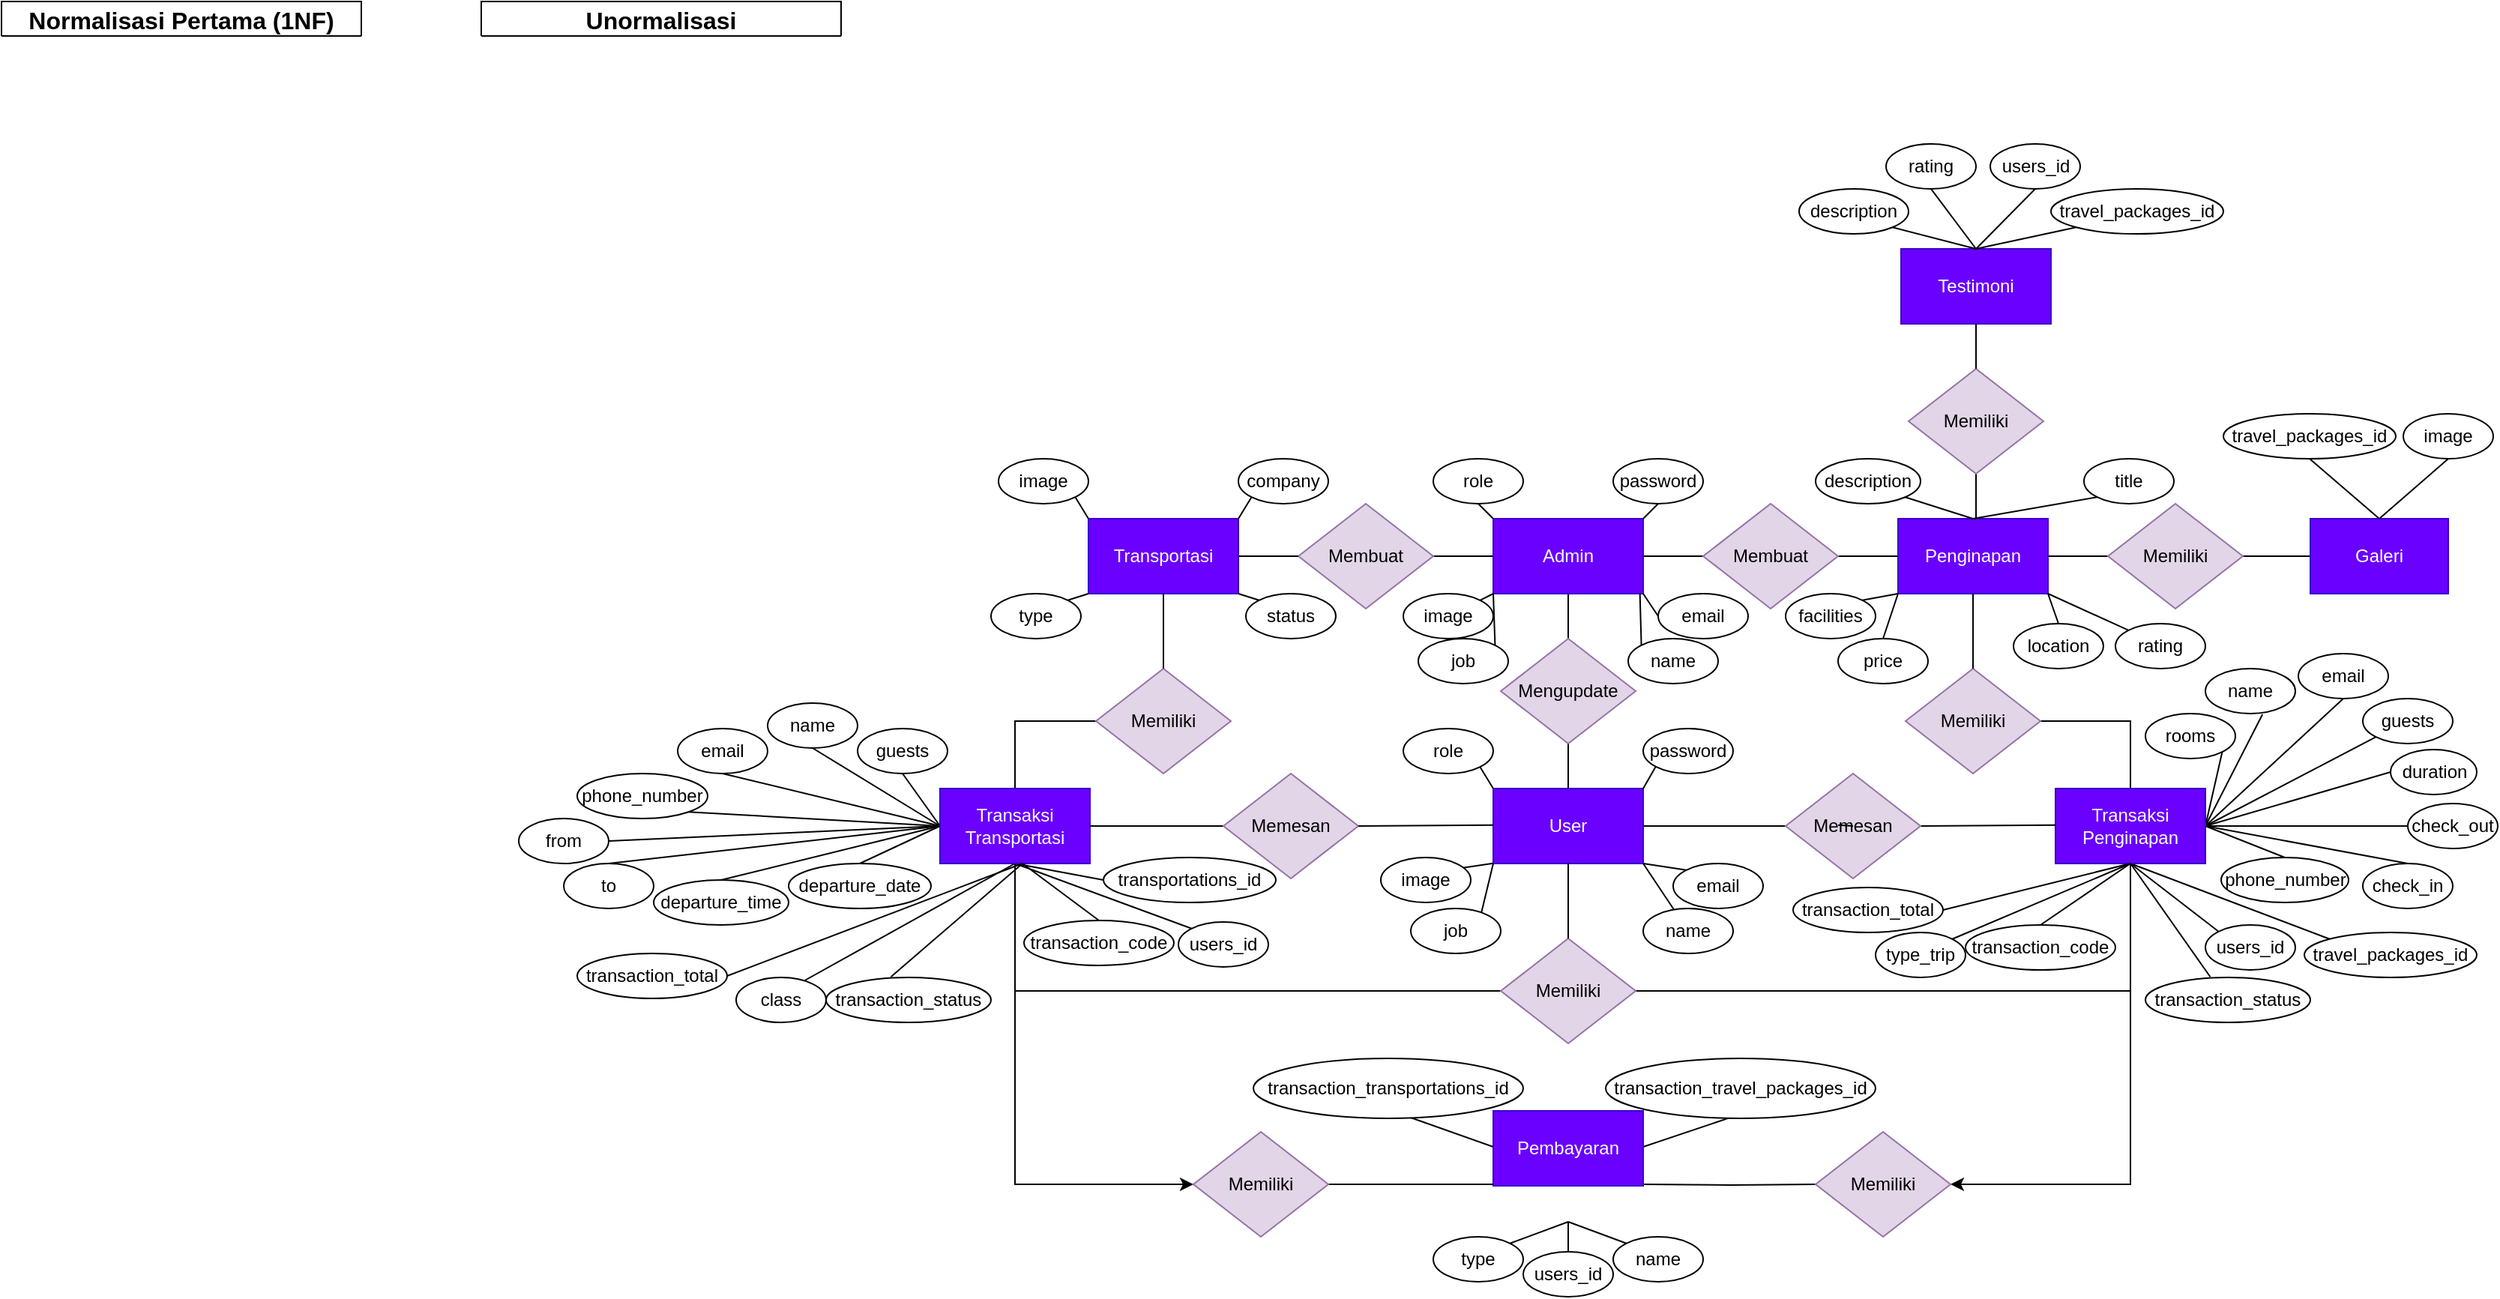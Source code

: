 <mxfile version="16.0.0" type="github">
  <diagram id="R2lEEEUBdFMjLlhIrx00" name="Page-1">
    <mxGraphModel dx="1038" dy="528" grid="1" gridSize="10" guides="1" tooltips="1" connect="1" arrows="1" fold="1" page="1" pageScale="1" pageWidth="1700" pageHeight="1100" math="0" shadow="0" extFonts="Permanent Marker^https://fonts.googleapis.com/css?family=Permanent+Marker">
      <root>
        <mxCell id="0" />
        <mxCell id="1" parent="0" />
        <mxCell id="SC89Ql17cZj3kVw4EyDL-1" value="User" style="rounded=0;whiteSpace=wrap;html=1;fillColor=#6a00ff;strokeColor=#3700CC;fontColor=#ffffff;" parent="1" vertex="1">
          <mxGeometry x="995" y="525" width="100" height="50" as="geometry" />
        </mxCell>
        <mxCell id="SC89Ql17cZj3kVw4EyDL-3" style="rounded=0;orthogonalLoop=1;jettySize=auto;html=1;entryX=0.5;entryY=0;entryDx=0;entryDy=0;endArrow=none;endFill=0;" parent="1" source="SC89Ql17cZj3kVw4EyDL-2" target="SC89Ql17cZj3kVw4EyDL-1" edge="1">
          <mxGeometry relative="1" as="geometry" />
        </mxCell>
        <mxCell id="SC89Ql17cZj3kVw4EyDL-5" style="edgeStyle=none;rounded=0;orthogonalLoop=1;jettySize=auto;html=1;entryX=0.5;entryY=1;entryDx=0;entryDy=0;endArrow=none;endFill=0;" parent="1" source="SC89Ql17cZj3kVw4EyDL-2" target="SC89Ql17cZj3kVw4EyDL-4" edge="1">
          <mxGeometry relative="1" as="geometry" />
        </mxCell>
        <mxCell id="SC89Ql17cZj3kVw4EyDL-2" value="Mengupdate" style="rhombus;whiteSpace=wrap;html=1;fillColor=#e1d5e7;strokeColor=#9673a6;" parent="1" vertex="1">
          <mxGeometry x="1000" y="425" width="90" height="70" as="geometry" />
        </mxCell>
        <mxCell id="SC89Ql17cZj3kVw4EyDL-7" style="edgeStyle=none;rounded=0;orthogonalLoop=1;jettySize=auto;html=1;entryX=0;entryY=0.5;entryDx=0;entryDy=0;endArrow=none;endFill=0;" parent="1" source="SC89Ql17cZj3kVw4EyDL-4" target="SC89Ql17cZj3kVw4EyDL-6" edge="1">
          <mxGeometry relative="1" as="geometry" />
        </mxCell>
        <mxCell id="SC89Ql17cZj3kVw4EyDL-9" style="edgeStyle=none;rounded=0;orthogonalLoop=1;jettySize=auto;html=1;entryX=1;entryY=0.5;entryDx=0;entryDy=0;endArrow=none;endFill=0;" parent="1" source="SC89Ql17cZj3kVw4EyDL-4" target="SC89Ql17cZj3kVw4EyDL-8" edge="1">
          <mxGeometry relative="1" as="geometry" />
        </mxCell>
        <mxCell id="SC89Ql17cZj3kVw4EyDL-4" value="Admin" style="rounded=0;whiteSpace=wrap;html=1;fillColor=#6a00ff;strokeColor=#3700CC;fontColor=#ffffff;" parent="1" vertex="1">
          <mxGeometry x="995" y="345" width="100" height="50" as="geometry" />
        </mxCell>
        <mxCell id="SC89Ql17cZj3kVw4EyDL-11" style="edgeStyle=none;rounded=0;orthogonalLoop=1;jettySize=auto;html=1;entryX=0;entryY=0.5;entryDx=0;entryDy=0;endArrow=none;endFill=0;" parent="1" source="SC89Ql17cZj3kVw4EyDL-6" target="SC89Ql17cZj3kVw4EyDL-10" edge="1">
          <mxGeometry relative="1" as="geometry" />
        </mxCell>
        <mxCell id="SC89Ql17cZj3kVw4EyDL-6" value="Membuat" style="rhombus;whiteSpace=wrap;html=1;fillColor=#e1d5e7;strokeColor=#9673a6;" parent="1" vertex="1">
          <mxGeometry x="1135" y="335" width="90" height="70" as="geometry" />
        </mxCell>
        <mxCell id="SC89Ql17cZj3kVw4EyDL-8" value="Membuat" style="rhombus;whiteSpace=wrap;html=1;fillColor=#e1d5e7;strokeColor=#9673a6;" parent="1" vertex="1">
          <mxGeometry x="865" y="335" width="90" height="70" as="geometry" />
        </mxCell>
        <mxCell id="2Gq4btFU49mdZcgzdMPZ-91" style="edgeStyle=none;rounded=0;orthogonalLoop=1;jettySize=auto;html=1;exitX=0;exitY=1;exitDx=0;exitDy=0;entryX=0.5;entryY=0;entryDx=0;entryDy=0;endArrow=none;endFill=0;" parent="1" source="SC89Ql17cZj3kVw4EyDL-10" target="SC89Ql17cZj3kVw4EyDL-227" edge="1">
          <mxGeometry relative="1" as="geometry" />
        </mxCell>
        <mxCell id="SC89Ql17cZj3kVw4EyDL-10" value="Penginapan" style="rounded=0;whiteSpace=wrap;html=1;fillColor=#6a00ff;strokeColor=#3700CC;fontColor=#ffffff;" parent="1" vertex="1">
          <mxGeometry x="1265" y="345" width="100" height="50" as="geometry" />
        </mxCell>
        <mxCell id="SC89Ql17cZj3kVw4EyDL-13" style="edgeStyle=none;rounded=0;orthogonalLoop=1;jettySize=auto;html=1;entryX=0;entryY=0.5;entryDx=0;entryDy=0;endArrow=none;endFill=0;" parent="1" source="SC89Ql17cZj3kVw4EyDL-12" target="SC89Ql17cZj3kVw4EyDL-8" edge="1">
          <mxGeometry relative="1" as="geometry" />
        </mxCell>
        <mxCell id="SC89Ql17cZj3kVw4EyDL-12" value="Transportasi" style="rounded=0;whiteSpace=wrap;html=1;fillColor=#6a00ff;strokeColor=#3700CC;fontColor=#ffffff;" parent="1" vertex="1">
          <mxGeometry x="725" y="345" width="100" height="50" as="geometry" />
        </mxCell>
        <mxCell id="SC89Ql17cZj3kVw4EyDL-19" style="edgeStyle=none;rounded=0;orthogonalLoop=1;jettySize=auto;html=1;exitX=1;exitY=0;exitDx=0;exitDy=0;entryX=0;entryY=1;entryDx=0;entryDy=0;endArrow=none;endFill=0;" parent="1" target="SC89Ql17cZj3kVw4EyDL-1" edge="1">
          <mxGeometry relative="1" as="geometry">
            <mxPoint x="986.642" y="609.612" as="sourcePoint" />
          </mxGeometry>
        </mxCell>
        <mxCell id="SC89Ql17cZj3kVw4EyDL-23" style="edgeStyle=none;rounded=0;orthogonalLoop=1;jettySize=auto;html=1;exitX=1;exitY=0;exitDx=0;exitDy=0;endArrow=none;endFill=0;" parent="1" edge="1">
          <mxGeometry relative="1" as="geometry">
            <mxPoint x="995" y="574.882" as="targetPoint" />
            <mxPoint x="969.642" y="578.612" as="sourcePoint" />
          </mxGeometry>
        </mxCell>
        <mxCell id="SC89Ql17cZj3kVw4EyDL-24" value="password" style="ellipse;whiteSpace=wrap;html=1;" parent="1" vertex="1">
          <mxGeometry x="1095" y="485" width="60" height="30" as="geometry" />
        </mxCell>
        <mxCell id="SC89Ql17cZj3kVw4EyDL-27" style="edgeStyle=none;rounded=0;orthogonalLoop=1;jettySize=auto;html=1;exitX=1;exitY=1;exitDx=0;exitDy=0;entryX=0;entryY=0;entryDx=0;entryDy=0;endArrow=none;endFill=0;" parent="1" source="SC89Ql17cZj3kVw4EyDL-26" target="SC89Ql17cZj3kVw4EyDL-1" edge="1">
          <mxGeometry relative="1" as="geometry" />
        </mxCell>
        <mxCell id="SC89Ql17cZj3kVw4EyDL-26" value="role" style="ellipse;whiteSpace=wrap;html=1;" parent="1" vertex="1">
          <mxGeometry x="935" y="485" width="60" height="30" as="geometry" />
        </mxCell>
        <mxCell id="SC89Ql17cZj3kVw4EyDL-40" style="edgeStyle=none;rounded=0;orthogonalLoop=1;jettySize=auto;html=1;exitX=0.5;exitY=1;exitDx=0;exitDy=0;entryX=1;entryY=0;entryDx=0;entryDy=0;endArrow=none;endFill=0;" parent="1" source="SC89Ql17cZj3kVw4EyDL-28" target="SC89Ql17cZj3kVw4EyDL-4" edge="1">
          <mxGeometry relative="1" as="geometry" />
        </mxCell>
        <mxCell id="SC89Ql17cZj3kVw4EyDL-28" value="password" style="ellipse;whiteSpace=wrap;html=1;" parent="1" vertex="1">
          <mxGeometry x="1075" y="305" width="60" height="30" as="geometry" />
        </mxCell>
        <mxCell id="SC89Ql17cZj3kVw4EyDL-35" style="edgeStyle=none;rounded=0;orthogonalLoop=1;jettySize=auto;html=1;exitX=0;exitY=0.5;exitDx=0;exitDy=0;entryX=1;entryY=1;entryDx=0;entryDy=0;endArrow=none;endFill=0;" parent="1" source="SC89Ql17cZj3kVw4EyDL-29" target="SC89Ql17cZj3kVw4EyDL-4" edge="1">
          <mxGeometry relative="1" as="geometry" />
        </mxCell>
        <mxCell id="SC89Ql17cZj3kVw4EyDL-29" value="email" style="ellipse;whiteSpace=wrap;html=1;" parent="1" vertex="1">
          <mxGeometry x="1105" y="395" width="60" height="30" as="geometry" />
        </mxCell>
        <mxCell id="SC89Ql17cZj3kVw4EyDL-36" style="edgeStyle=none;rounded=0;orthogonalLoop=1;jettySize=auto;html=1;exitX=0;exitY=0;exitDx=0;exitDy=0;endArrow=none;endFill=0;" parent="1" source="SC89Ql17cZj3kVw4EyDL-30" edge="1">
          <mxGeometry relative="1" as="geometry">
            <mxPoint x="1092.824" y="395" as="targetPoint" />
          </mxGeometry>
        </mxCell>
        <mxCell id="SC89Ql17cZj3kVw4EyDL-30" value="name" style="ellipse;whiteSpace=wrap;html=1;" parent="1" vertex="1">
          <mxGeometry x="1085" y="425" width="60" height="30" as="geometry" />
        </mxCell>
        <mxCell id="SC89Ql17cZj3kVw4EyDL-38" style="edgeStyle=none;rounded=0;orthogonalLoop=1;jettySize=auto;html=1;exitX=1;exitY=0;exitDx=0;exitDy=0;entryX=0;entryY=1;entryDx=0;entryDy=0;endArrow=none;endFill=0;" parent="1" source="SC89Ql17cZj3kVw4EyDL-31" target="SC89Ql17cZj3kVw4EyDL-4" edge="1">
          <mxGeometry relative="1" as="geometry" />
        </mxCell>
        <mxCell id="SC89Ql17cZj3kVw4EyDL-31" value="job" style="ellipse;whiteSpace=wrap;html=1;" parent="1" vertex="1">
          <mxGeometry x="945" y="425" width="60" height="30" as="geometry" />
        </mxCell>
        <mxCell id="SC89Ql17cZj3kVw4EyDL-37" style="edgeStyle=none;rounded=0;orthogonalLoop=1;jettySize=auto;html=1;exitX=1;exitY=0;exitDx=0;exitDy=0;entryX=0;entryY=1;entryDx=0;entryDy=0;endArrow=none;endFill=0;" parent="1" source="SC89Ql17cZj3kVw4EyDL-32" target="SC89Ql17cZj3kVw4EyDL-4" edge="1">
          <mxGeometry relative="1" as="geometry" />
        </mxCell>
        <mxCell id="SC89Ql17cZj3kVw4EyDL-32" value="image" style="ellipse;whiteSpace=wrap;html=1;" parent="1" vertex="1">
          <mxGeometry x="935" y="395" width="60" height="30" as="geometry" />
        </mxCell>
        <mxCell id="SC89Ql17cZj3kVw4EyDL-39" style="edgeStyle=none;rounded=0;orthogonalLoop=1;jettySize=auto;html=1;exitX=0.5;exitY=1;exitDx=0;exitDy=0;entryX=0;entryY=0;entryDx=0;entryDy=0;endArrow=none;endFill=0;" parent="1" source="SC89Ql17cZj3kVw4EyDL-33" target="SC89Ql17cZj3kVw4EyDL-4" edge="1">
          <mxGeometry relative="1" as="geometry" />
        </mxCell>
        <mxCell id="SC89Ql17cZj3kVw4EyDL-33" value="role" style="ellipse;whiteSpace=wrap;html=1;" parent="1" vertex="1">
          <mxGeometry x="955" y="305" width="60" height="30" as="geometry" />
        </mxCell>
        <mxCell id="SC89Ql17cZj3kVw4EyDL-47" style="edgeStyle=none;rounded=0;orthogonalLoop=1;jettySize=auto;html=1;exitX=0;exitY=1;exitDx=0;exitDy=0;entryX=1;entryY=0;entryDx=0;entryDy=0;endArrow=none;endFill=0;" parent="1" edge="1">
          <mxGeometry relative="1" as="geometry">
            <mxPoint x="883" y="690" as="targetPoint" />
          </mxGeometry>
        </mxCell>
        <mxCell id="SC89Ql17cZj3kVw4EyDL-50" style="edgeStyle=none;rounded=0;orthogonalLoop=1;jettySize=auto;html=1;exitX=0;exitY=0;exitDx=0;exitDy=0;entryX=1;entryY=1;entryDx=0;entryDy=0;endArrow=none;endFill=0;" parent="1" edge="1">
          <mxGeometry relative="1" as="geometry">
            <mxPoint x="883" y="740" as="targetPoint" />
          </mxGeometry>
        </mxCell>
        <mxCell id="SC89Ql17cZj3kVw4EyDL-52" style="edgeStyle=none;rounded=0;orthogonalLoop=1;jettySize=auto;html=1;exitX=1;exitY=1;exitDx=0;exitDy=0;entryX=0;entryY=0;entryDx=0;entryDy=0;endArrow=none;endFill=0;" parent="1" edge="1">
          <mxGeometry relative="1" as="geometry">
            <mxPoint x="783" y="690" as="targetPoint" />
          </mxGeometry>
        </mxCell>
        <mxCell id="SC89Ql17cZj3kVw4EyDL-54" style="edgeStyle=none;rounded=0;orthogonalLoop=1;jettySize=auto;html=1;exitX=1;exitY=0;exitDx=0;exitDy=0;entryX=0;entryY=1;entryDx=0;entryDy=0;endArrow=none;endFill=0;" parent="1" edge="1">
          <mxGeometry relative="1" as="geometry">
            <mxPoint x="783" y="740" as="targetPoint" />
          </mxGeometry>
        </mxCell>
        <mxCell id="2Gq4btFU49mdZcgzdMPZ-52" style="edgeStyle=orthogonalEdgeStyle;rounded=0;orthogonalLoop=1;jettySize=auto;html=1;exitX=0;exitY=0.5;exitDx=0;exitDy=0;entryX=0.5;entryY=0;entryDx=0;entryDy=0;endArrow=none;endFill=0;" parent="1" source="SC89Ql17cZj3kVw4EyDL-63" target="SC89Ql17cZj3kVw4EyDL-112" edge="1">
          <mxGeometry relative="1" as="geometry" />
        </mxCell>
        <mxCell id="SC89Ql17cZj3kVw4EyDL-63" value="Memiliki" style="rhombus;whiteSpace=wrap;html=1;fillColor=#e1d5e7;strokeColor=#9673a6;" parent="1" vertex="1">
          <mxGeometry x="730" y="445" width="90" height="70" as="geometry" />
        </mxCell>
        <mxCell id="SC89Ql17cZj3kVw4EyDL-64" style="edgeStyle=none;rounded=0;orthogonalLoop=1;jettySize=auto;html=1;entryX=0.5;entryY=1;entryDx=0;entryDy=0;endArrow=none;endFill=0;" parent="1" source="SC89Ql17cZj3kVw4EyDL-63" edge="1">
          <mxGeometry relative="1" as="geometry">
            <mxPoint x="775" y="395" as="targetPoint" />
          </mxGeometry>
        </mxCell>
        <mxCell id="2Gq4btFU49mdZcgzdMPZ-25" style="edgeStyle=orthogonalEdgeStyle;rounded=0;orthogonalLoop=1;jettySize=auto;html=1;exitX=1;exitY=0.5;exitDx=0;exitDy=0;entryX=0.5;entryY=0;entryDx=0;entryDy=0;endArrow=none;endFill=0;" parent="1" source="SC89Ql17cZj3kVw4EyDL-65" target="SC89Ql17cZj3kVw4EyDL-106" edge="1">
          <mxGeometry relative="1" as="geometry" />
        </mxCell>
        <mxCell id="SC89Ql17cZj3kVw4EyDL-65" value="Memiliki" style="rhombus;whiteSpace=wrap;html=1;fillColor=#e1d5e7;strokeColor=#9673a6;" parent="1" vertex="1">
          <mxGeometry x="1270" y="445" width="90" height="70" as="geometry" />
        </mxCell>
        <mxCell id="SC89Ql17cZj3kVw4EyDL-66" style="edgeStyle=none;rounded=0;orthogonalLoop=1;jettySize=auto;html=1;entryX=0.5;entryY=1;entryDx=0;entryDy=0;endArrow=none;endFill=0;" parent="1" source="SC89Ql17cZj3kVw4EyDL-65" edge="1">
          <mxGeometry relative="1" as="geometry">
            <mxPoint x="1315" y="395" as="targetPoint" />
          </mxGeometry>
        </mxCell>
        <mxCell id="SC89Ql17cZj3kVw4EyDL-79" style="rounded=0;orthogonalLoop=1;jettySize=auto;html=1;exitX=1;exitY=1;exitDx=0;exitDy=0;entryX=0;entryY=0;entryDx=0;entryDy=0;endArrow=none;endFill=0;" parent="1" source="SC89Ql17cZj3kVw4EyDL-77" target="SC89Ql17cZj3kVw4EyDL-12" edge="1">
          <mxGeometry relative="1" as="geometry" />
        </mxCell>
        <mxCell id="SC89Ql17cZj3kVw4EyDL-77" value="image" style="ellipse;whiteSpace=wrap;html=1;" parent="1" vertex="1">
          <mxGeometry x="665" y="305" width="60" height="30" as="geometry" />
        </mxCell>
        <mxCell id="SC89Ql17cZj3kVw4EyDL-80" style="edgeStyle=none;rounded=0;orthogonalLoop=1;jettySize=auto;html=1;exitX=0;exitY=1;exitDx=0;exitDy=0;entryX=1;entryY=0;entryDx=0;entryDy=0;endArrow=none;endFill=0;" parent="1" source="SC89Ql17cZj3kVw4EyDL-78" target="SC89Ql17cZj3kVw4EyDL-12" edge="1">
          <mxGeometry relative="1" as="geometry" />
        </mxCell>
        <mxCell id="SC89Ql17cZj3kVw4EyDL-78" value="company" style="ellipse;whiteSpace=wrap;html=1;" parent="1" vertex="1">
          <mxGeometry x="825" y="305" width="60" height="30" as="geometry" />
        </mxCell>
        <mxCell id="SC89Ql17cZj3kVw4EyDL-82" style="edgeStyle=none;rounded=0;orthogonalLoop=1;jettySize=auto;html=1;exitX=1;exitY=0;exitDx=0;exitDy=0;entryX=0;entryY=1;entryDx=0;entryDy=0;endArrow=none;endFill=0;" parent="1" source="SC89Ql17cZj3kVw4EyDL-81" target="SC89Ql17cZj3kVw4EyDL-12" edge="1">
          <mxGeometry relative="1" as="geometry" />
        </mxCell>
        <mxCell id="SC89Ql17cZj3kVw4EyDL-81" value="type" style="ellipse;whiteSpace=wrap;html=1;" parent="1" vertex="1">
          <mxGeometry x="660" y="395" width="60" height="30" as="geometry" />
        </mxCell>
        <mxCell id="SC89Ql17cZj3kVw4EyDL-85" style="edgeStyle=none;rounded=0;orthogonalLoop=1;jettySize=auto;html=1;exitX=0;exitY=0;exitDx=0;exitDy=0;entryX=1;entryY=1;entryDx=0;entryDy=0;endArrow=none;endFill=0;" parent="1" source="SC89Ql17cZj3kVw4EyDL-83" target="SC89Ql17cZj3kVw4EyDL-12" edge="1">
          <mxGeometry relative="1" as="geometry" />
        </mxCell>
        <mxCell id="SC89Ql17cZj3kVw4EyDL-83" value="status" style="ellipse;whiteSpace=wrap;html=1;" parent="1" vertex="1">
          <mxGeometry x="830" y="395" width="60" height="30" as="geometry" />
        </mxCell>
        <mxCell id="SC89Ql17cZj3kVw4EyDL-88" style="edgeStyle=none;rounded=0;orthogonalLoop=1;jettySize=auto;html=1;exitX=0;exitY=1;exitDx=0;exitDy=0;entryX=0.5;entryY=0;entryDx=0;entryDy=0;endArrow=none;endFill=0;" parent="1" source="SC89Ql17cZj3kVw4EyDL-86" target="SC89Ql17cZj3kVw4EyDL-10" edge="1">
          <mxGeometry relative="1" as="geometry" />
        </mxCell>
        <mxCell id="SC89Ql17cZj3kVw4EyDL-86" value="title" style="ellipse;whiteSpace=wrap;html=1;" parent="1" vertex="1">
          <mxGeometry x="1389" y="305" width="60" height="30" as="geometry" />
        </mxCell>
        <mxCell id="SC89Ql17cZj3kVw4EyDL-90" style="edgeStyle=none;rounded=0;orthogonalLoop=1;jettySize=auto;html=1;exitX=1;exitY=1;exitDx=0;exitDy=0;entryX=0.5;entryY=0;entryDx=0;entryDy=0;endArrow=none;endFill=0;" parent="1" source="SC89Ql17cZj3kVw4EyDL-89" target="SC89Ql17cZj3kVw4EyDL-10" edge="1">
          <mxGeometry relative="1" as="geometry" />
        </mxCell>
        <mxCell id="SC89Ql17cZj3kVw4EyDL-89" value="description" style="ellipse;whiteSpace=wrap;html=1;" parent="1" vertex="1">
          <mxGeometry x="1210" y="305" width="70" height="30" as="geometry" />
        </mxCell>
        <mxCell id="SC89Ql17cZj3kVw4EyDL-105" value="travel_packages_id" style="ellipse;whiteSpace=wrap;html=1;" parent="1" vertex="1">
          <mxGeometry x="1536" y="621" width="115" height="30" as="geometry" />
        </mxCell>
        <mxCell id="2Gq4btFU49mdZcgzdMPZ-16" style="rounded=0;orthogonalLoop=1;jettySize=auto;html=1;exitX=1;exitY=0.5;exitDx=0;exitDy=0;entryX=1;entryY=1;entryDx=0;entryDy=0;endArrow=none;endFill=0;" parent="1" source="SC89Ql17cZj3kVw4EyDL-106" target="SC89Ql17cZj3kVw4EyDL-144" edge="1">
          <mxGeometry relative="1" as="geometry" />
        </mxCell>
        <mxCell id="2Gq4btFU49mdZcgzdMPZ-17" style="edgeStyle=none;rounded=0;orthogonalLoop=1;jettySize=auto;html=1;exitX=1;exitY=0.5;exitDx=0;exitDy=0;entryX=0.635;entryY=1.016;entryDx=0;entryDy=0;entryPerimeter=0;endArrow=none;endFill=0;" parent="1" source="SC89Ql17cZj3kVw4EyDL-106" target="SC89Ql17cZj3kVw4EyDL-135" edge="1">
          <mxGeometry relative="1" as="geometry" />
        </mxCell>
        <mxCell id="2Gq4btFU49mdZcgzdMPZ-18" style="edgeStyle=none;rounded=0;orthogonalLoop=1;jettySize=auto;html=1;exitX=1;exitY=0.5;exitDx=0;exitDy=0;entryX=0.5;entryY=1;entryDx=0;entryDy=0;endArrow=none;endFill=0;" parent="1" source="SC89Ql17cZj3kVw4EyDL-106" target="SC89Ql17cZj3kVw4EyDL-133" edge="1">
          <mxGeometry relative="1" as="geometry" />
        </mxCell>
        <mxCell id="2Gq4btFU49mdZcgzdMPZ-19" style="edgeStyle=none;rounded=0;orthogonalLoop=1;jettySize=auto;html=1;exitX=1;exitY=0.5;exitDx=0;exitDy=0;entryX=0;entryY=1;entryDx=0;entryDy=0;endArrow=none;endFill=0;" parent="1" source="SC89Ql17cZj3kVw4EyDL-106" target="SC89Ql17cZj3kVw4EyDL-146" edge="1">
          <mxGeometry relative="1" as="geometry" />
        </mxCell>
        <mxCell id="2Gq4btFU49mdZcgzdMPZ-20" style="edgeStyle=none;rounded=0;orthogonalLoop=1;jettySize=auto;html=1;exitX=1;exitY=0.5;exitDx=0;exitDy=0;entryX=0;entryY=0.5;entryDx=0;entryDy=0;endArrow=none;endFill=0;" parent="1" source="SC89Ql17cZj3kVw4EyDL-106" target="SC89Ql17cZj3kVw4EyDL-148" edge="1">
          <mxGeometry relative="1" as="geometry" />
        </mxCell>
        <mxCell id="2Gq4btFU49mdZcgzdMPZ-21" style="edgeStyle=none;rounded=0;orthogonalLoop=1;jettySize=auto;html=1;exitX=1;exitY=0.5;exitDx=0;exitDy=0;entryX=0;entryY=0.5;entryDx=0;entryDy=0;endArrow=none;endFill=0;" parent="1" source="SC89Ql17cZj3kVw4EyDL-106" target="SC89Ql17cZj3kVw4EyDL-141" edge="1">
          <mxGeometry relative="1" as="geometry" />
        </mxCell>
        <mxCell id="2Gq4btFU49mdZcgzdMPZ-22" style="edgeStyle=none;rounded=0;orthogonalLoop=1;jettySize=auto;html=1;exitX=1;exitY=0.5;exitDx=0;exitDy=0;entryX=0.5;entryY=0;entryDx=0;entryDy=0;endArrow=none;endFill=0;" parent="1" source="SC89Ql17cZj3kVw4EyDL-106" target="SC89Ql17cZj3kVw4EyDL-139" edge="1">
          <mxGeometry relative="1" as="geometry" />
        </mxCell>
        <mxCell id="2Gq4btFU49mdZcgzdMPZ-41" style="edgeStyle=none;rounded=0;orthogonalLoop=1;jettySize=auto;html=1;exitX=1;exitY=0.5;exitDx=0;exitDy=0;entryX=0.5;entryY=0;entryDx=0;entryDy=0;endArrow=none;endFill=0;" parent="1" source="SC89Ql17cZj3kVw4EyDL-106" target="SC89Ql17cZj3kVw4EyDL-137" edge="1">
          <mxGeometry relative="1" as="geometry" />
        </mxCell>
        <mxCell id="2Gq4btFU49mdZcgzdMPZ-55" style="rounded=0;orthogonalLoop=1;jettySize=auto;html=1;exitX=0.5;exitY=1;exitDx=0;exitDy=0;entryX=0;entryY=0;entryDx=0;entryDy=0;endArrow=none;endFill=0;" parent="1" source="SC89Ql17cZj3kVw4EyDL-106" target="SC89Ql17cZj3kVw4EyDL-119" edge="1">
          <mxGeometry relative="1" as="geometry" />
        </mxCell>
        <mxCell id="2Gq4btFU49mdZcgzdMPZ-56" style="edgeStyle=orthogonalEdgeStyle;rounded=0;orthogonalLoop=1;jettySize=auto;html=1;exitX=0.5;exitY=1;exitDx=0;exitDy=0;entryX=1;entryY=0.5;entryDx=0;entryDy=0;endArrow=none;endFill=0;" parent="1" source="SC89Ql17cZj3kVw4EyDL-106" target="2Gq4btFU49mdZcgzdMPZ-53" edge="1">
          <mxGeometry relative="1" as="geometry">
            <Array as="points">
              <mxPoint x="1420" y="660" />
            </Array>
          </mxGeometry>
        </mxCell>
        <mxCell id="2Gq4btFU49mdZcgzdMPZ-59" style="rounded=0;orthogonalLoop=1;jettySize=auto;html=1;exitX=0.5;exitY=1;exitDx=0;exitDy=0;entryX=1;entryY=0;entryDx=0;entryDy=0;endArrow=none;endFill=0;" parent="1" source="SC89Ql17cZj3kVw4EyDL-106" target="SC89Ql17cZj3kVw4EyDL-123" edge="1">
          <mxGeometry relative="1" as="geometry" />
        </mxCell>
        <mxCell id="2Gq4btFU49mdZcgzdMPZ-70" style="edgeStyle=none;rounded=0;orthogonalLoop=1;jettySize=auto;html=1;exitX=0.5;exitY=1;exitDx=0;exitDy=0;entryX=0;entryY=0;entryDx=0;entryDy=0;endArrow=none;endFill=0;" parent="1" source="SC89Ql17cZj3kVw4EyDL-106" target="SC89Ql17cZj3kVw4EyDL-105" edge="1">
          <mxGeometry relative="1" as="geometry" />
        </mxCell>
        <mxCell id="yThuNYhYmk7MQyyzUcot-3" style="edgeStyle=orthogonalEdgeStyle;rounded=0;orthogonalLoop=1;jettySize=auto;html=1;entryX=1;entryY=0.5;entryDx=0;entryDy=0;exitX=0.5;exitY=1;exitDx=0;exitDy=0;" edge="1" parent="1" source="SC89Ql17cZj3kVw4EyDL-106" target="2Gq4btFU49mdZcgzdMPZ-71">
          <mxGeometry relative="1" as="geometry" />
        </mxCell>
        <mxCell id="SC89Ql17cZj3kVw4EyDL-106" value="Transaksi&lt;br&gt;Penginapan" style="rounded=0;whiteSpace=wrap;html=1;fillColor=#6a00ff;strokeColor=#3700CC;fontColor=#ffffff;" parent="1" vertex="1">
          <mxGeometry x="1370" y="525" width="100" height="50" as="geometry" />
        </mxCell>
        <mxCell id="SC89Ql17cZj3kVw4EyDL-110" style="edgeStyle=none;rounded=0;orthogonalLoop=1;jettySize=auto;html=1;endArrow=none;endFill=0;exitX=1;exitY=0.5;exitDx=0;exitDy=0;startArrow=none;" parent="1" source="2Gq4btFU49mdZcgzdMPZ-12" edge="1">
          <mxGeometry relative="1" as="geometry">
            <mxPoint x="1225" y="549.41" as="sourcePoint" />
            <mxPoint x="1370" y="549.41" as="targetPoint" />
          </mxGeometry>
        </mxCell>
        <mxCell id="2Gq4btFU49mdZcgzdMPZ-42" style="edgeStyle=none;rounded=0;orthogonalLoop=1;jettySize=auto;html=1;exitX=0;exitY=0.5;exitDx=0;exitDy=0;entryX=0.5;entryY=1;entryDx=0;entryDy=0;endArrow=none;endFill=0;" parent="1" source="SC89Ql17cZj3kVw4EyDL-112" target="SC89Ql17cZj3kVw4EyDL-175" edge="1">
          <mxGeometry relative="1" as="geometry" />
        </mxCell>
        <mxCell id="2Gq4btFU49mdZcgzdMPZ-43" style="edgeStyle=none;rounded=0;orthogonalLoop=1;jettySize=auto;html=1;exitX=0;exitY=0.5;exitDx=0;exitDy=0;entryX=0.5;entryY=1;entryDx=0;entryDy=0;endArrow=none;endFill=0;" parent="1" source="SC89Ql17cZj3kVw4EyDL-112" target="SC89Ql17cZj3kVw4EyDL-168" edge="1">
          <mxGeometry relative="1" as="geometry" />
        </mxCell>
        <mxCell id="2Gq4btFU49mdZcgzdMPZ-45" style="edgeStyle=none;rounded=0;orthogonalLoop=1;jettySize=auto;html=1;exitX=0;exitY=0.5;exitDx=0;exitDy=0;entryX=0.5;entryY=1;entryDx=0;entryDy=0;endArrow=none;endFill=0;" parent="1" source="SC89Ql17cZj3kVw4EyDL-112" target="SC89Ql17cZj3kVw4EyDL-167" edge="1">
          <mxGeometry relative="1" as="geometry" />
        </mxCell>
        <mxCell id="2Gq4btFU49mdZcgzdMPZ-46" style="edgeStyle=none;rounded=0;orthogonalLoop=1;jettySize=auto;html=1;exitX=0;exitY=0.5;exitDx=0;exitDy=0;entryX=1;entryY=1;entryDx=0;entryDy=0;endArrow=none;endFill=0;" parent="1" source="SC89Ql17cZj3kVw4EyDL-112" target="SC89Ql17cZj3kVw4EyDL-169" edge="1">
          <mxGeometry relative="1" as="geometry" />
        </mxCell>
        <mxCell id="2Gq4btFU49mdZcgzdMPZ-47" style="edgeStyle=none;rounded=0;orthogonalLoop=1;jettySize=auto;html=1;exitX=0;exitY=0.5;exitDx=0;exitDy=0;entryX=1;entryY=0.5;entryDx=0;entryDy=0;endArrow=none;endFill=0;" parent="1" source="SC89Ql17cZj3kVw4EyDL-112" target="SC89Ql17cZj3kVw4EyDL-171" edge="1">
          <mxGeometry relative="1" as="geometry" />
        </mxCell>
        <mxCell id="2Gq4btFU49mdZcgzdMPZ-48" style="edgeStyle=none;rounded=0;orthogonalLoop=1;jettySize=auto;html=1;exitX=0;exitY=0.5;exitDx=0;exitDy=0;entryX=0.5;entryY=0;entryDx=0;entryDy=0;endArrow=none;endFill=0;" parent="1" source="SC89Ql17cZj3kVw4EyDL-112" target="SC89Ql17cZj3kVw4EyDL-173" edge="1">
          <mxGeometry relative="1" as="geometry" />
        </mxCell>
        <mxCell id="2Gq4btFU49mdZcgzdMPZ-49" style="edgeStyle=none;rounded=0;orthogonalLoop=1;jettySize=auto;html=1;exitX=0;exitY=0.5;exitDx=0;exitDy=0;entryX=0.5;entryY=0;entryDx=0;entryDy=0;endArrow=none;endFill=0;" parent="1" source="SC89Ql17cZj3kVw4EyDL-112" target="SC89Ql17cZj3kVw4EyDL-177" edge="1">
          <mxGeometry relative="1" as="geometry" />
        </mxCell>
        <mxCell id="2Gq4btFU49mdZcgzdMPZ-50" style="edgeStyle=none;rounded=0;orthogonalLoop=1;jettySize=auto;html=1;exitX=0;exitY=0.5;exitDx=0;exitDy=0;entryX=0.5;entryY=0;entryDx=0;entryDy=0;endArrow=none;endFill=0;" parent="1" source="SC89Ql17cZj3kVw4EyDL-112" target="SC89Ql17cZj3kVw4EyDL-179" edge="1">
          <mxGeometry relative="1" as="geometry" />
        </mxCell>
        <mxCell id="2Gq4btFU49mdZcgzdMPZ-51" style="edgeStyle=none;rounded=0;orthogonalLoop=1;jettySize=auto;html=1;exitX=1;exitY=0.5;exitDx=0;exitDy=0;entryX=0;entryY=0.5;entryDx=0;entryDy=0;endArrow=none;endFill=0;" parent="1" source="SC89Ql17cZj3kVw4EyDL-112" target="2Gq4btFU49mdZcgzdMPZ-33" edge="1">
          <mxGeometry relative="1" as="geometry" />
        </mxCell>
        <mxCell id="2Gq4btFU49mdZcgzdMPZ-60" style="edgeStyle=orthogonalEdgeStyle;rounded=0;orthogonalLoop=1;jettySize=auto;html=1;exitX=0.5;exitY=1;exitDx=0;exitDy=0;entryX=0;entryY=0.5;entryDx=0;entryDy=0;endArrow=none;endFill=0;" parent="1" source="SC89Ql17cZj3kVw4EyDL-112" target="2Gq4btFU49mdZcgzdMPZ-53" edge="1">
          <mxGeometry relative="1" as="geometry" />
        </mxCell>
        <mxCell id="2Gq4btFU49mdZcgzdMPZ-62" style="rounded=0;orthogonalLoop=1;jettySize=auto;html=1;exitX=0.5;exitY=1;exitDx=0;exitDy=0;entryX=0;entryY=0.5;entryDx=0;entryDy=0;endArrow=none;endFill=0;" parent="1" source="SC89Ql17cZj3kVw4EyDL-112" target="SC89Ql17cZj3kVw4EyDL-150" edge="1">
          <mxGeometry relative="1" as="geometry" />
        </mxCell>
        <mxCell id="2Gq4btFU49mdZcgzdMPZ-68" style="edgeStyle=none;rounded=0;orthogonalLoop=1;jettySize=auto;html=1;exitX=0.5;exitY=1;exitDx=0;exitDy=0;entryX=0;entryY=0;entryDx=0;entryDy=0;endArrow=none;endFill=0;" parent="1" source="SC89Ql17cZj3kVw4EyDL-112" target="SC89Ql17cZj3kVw4EyDL-156" edge="1">
          <mxGeometry relative="1" as="geometry" />
        </mxCell>
        <mxCell id="2Gq4btFU49mdZcgzdMPZ-69" style="edgeStyle=none;rounded=0;orthogonalLoop=1;jettySize=auto;html=1;exitX=0.5;exitY=1;exitDx=0;exitDy=0;entryX=0.733;entryY=0.1;entryDx=0;entryDy=0;entryPerimeter=0;endArrow=none;endFill=0;" parent="1" source="SC89Ql17cZj3kVw4EyDL-112" target="SC89Ql17cZj3kVw4EyDL-160" edge="1">
          <mxGeometry relative="1" as="geometry" />
        </mxCell>
        <mxCell id="yThuNYhYmk7MQyyzUcot-2" style="edgeStyle=orthogonalEdgeStyle;rounded=0;orthogonalLoop=1;jettySize=auto;html=1;entryX=0;entryY=0.5;entryDx=0;entryDy=0;exitX=0.5;exitY=1;exitDx=0;exitDy=0;" edge="1" parent="1" source="SC89Ql17cZj3kVw4EyDL-112" target="2Gq4btFU49mdZcgzdMPZ-74">
          <mxGeometry relative="1" as="geometry" />
        </mxCell>
        <mxCell id="SC89Ql17cZj3kVw4EyDL-112" value="Transaksi&lt;br&gt;Transportasi" style="rounded=0;whiteSpace=wrap;html=1;fillColor=#6a00ff;strokeColor=#3700CC;fontColor=#ffffff;" parent="1" vertex="1">
          <mxGeometry x="626" y="525" width="100" height="50" as="geometry" />
        </mxCell>
        <mxCell id="SC89Ql17cZj3kVw4EyDL-119" value="users_id" style="ellipse;whiteSpace=wrap;html=1;" parent="1" vertex="1">
          <mxGeometry x="1470" y="616" width="60" height="30" as="geometry" />
        </mxCell>
        <mxCell id="SC89Ql17cZj3kVw4EyDL-122" style="edgeStyle=none;rounded=0;orthogonalLoop=1;jettySize=auto;html=1;exitX=0.5;exitY=0;exitDx=0;exitDy=0;entryX=0.5;entryY=1;entryDx=0;entryDy=0;endArrow=none;endFill=0;" parent="1" source="SC89Ql17cZj3kVw4EyDL-121" target="SC89Ql17cZj3kVw4EyDL-106" edge="1">
          <mxGeometry relative="1" as="geometry" />
        </mxCell>
        <mxCell id="SC89Ql17cZj3kVw4EyDL-121" value="transaction_code" style="ellipse;whiteSpace=wrap;html=1;" parent="1" vertex="1">
          <mxGeometry x="1310" y="616" width="100" height="30" as="geometry" />
        </mxCell>
        <mxCell id="SC89Ql17cZj3kVw4EyDL-123" value="type_trip" style="ellipse;whiteSpace=wrap;html=1;" parent="1" vertex="1">
          <mxGeometry x="1250" y="621" width="60" height="30" as="geometry" />
        </mxCell>
        <mxCell id="SC89Ql17cZj3kVw4EyDL-128" style="edgeStyle=none;rounded=0;orthogonalLoop=1;jettySize=auto;html=1;exitX=1;exitY=0.5;exitDx=0;exitDy=0;endArrow=none;endFill=0;" parent="1" source="SC89Ql17cZj3kVw4EyDL-127" edge="1">
          <mxGeometry relative="1" as="geometry">
            <mxPoint x="1420" y="575" as="targetPoint" />
          </mxGeometry>
        </mxCell>
        <mxCell id="SC89Ql17cZj3kVw4EyDL-127" value="transaction_total" style="ellipse;whiteSpace=wrap;html=1;" parent="1" vertex="1">
          <mxGeometry x="1195" y="591" width="100" height="30" as="geometry" />
        </mxCell>
        <mxCell id="SC89Ql17cZj3kVw4EyDL-131" style="edgeStyle=none;rounded=0;orthogonalLoop=1;jettySize=auto;html=1;exitX=0.393;exitY=-0.013;exitDx=0;exitDy=0;entryX=0.5;entryY=1;entryDx=0;entryDy=0;endArrow=none;endFill=0;exitPerimeter=0;" parent="1" source="SC89Ql17cZj3kVw4EyDL-129" target="SC89Ql17cZj3kVw4EyDL-106" edge="1">
          <mxGeometry relative="1" as="geometry" />
        </mxCell>
        <mxCell id="SC89Ql17cZj3kVw4EyDL-129" value="transaction_status" style="ellipse;whiteSpace=wrap;html=1;" parent="1" vertex="1">
          <mxGeometry x="1430" y="651" width="110" height="30" as="geometry" />
        </mxCell>
        <mxCell id="SC89Ql17cZj3kVw4EyDL-133" value="email" style="ellipse;whiteSpace=wrap;html=1;" parent="1" vertex="1">
          <mxGeometry x="1532" y="435" width="60" height="30" as="geometry" />
        </mxCell>
        <mxCell id="SC89Ql17cZj3kVw4EyDL-135" value="name" style="ellipse;whiteSpace=wrap;html=1;" parent="1" vertex="1">
          <mxGeometry x="1470" y="445" width="60" height="30" as="geometry" />
        </mxCell>
        <mxCell id="SC89Ql17cZj3kVw4EyDL-137" value="phone_number" style="ellipse;whiteSpace=wrap;html=1;" parent="1" vertex="1">
          <mxGeometry x="1480.5" y="571" width="85" height="30" as="geometry" />
        </mxCell>
        <mxCell id="SC89Ql17cZj3kVw4EyDL-139" value="check_in" style="ellipse;whiteSpace=wrap;html=1;" parent="1" vertex="1">
          <mxGeometry x="1575" y="575" width="60" height="30" as="geometry" />
        </mxCell>
        <mxCell id="SC89Ql17cZj3kVw4EyDL-141" value="check_out" style="ellipse;whiteSpace=wrap;html=1;" parent="1" vertex="1">
          <mxGeometry x="1605" y="535" width="60" height="30" as="geometry" />
        </mxCell>
        <mxCell id="SC89Ql17cZj3kVw4EyDL-144" value="rooms" style="ellipse;whiteSpace=wrap;html=1;" parent="1" vertex="1">
          <mxGeometry x="1430" y="475" width="60" height="30" as="geometry" />
        </mxCell>
        <mxCell id="SC89Ql17cZj3kVw4EyDL-146" value="guests" style="ellipse;whiteSpace=wrap;html=1;" parent="1" vertex="1">
          <mxGeometry x="1575" y="465" width="60" height="30" as="geometry" />
        </mxCell>
        <mxCell id="SC89Ql17cZj3kVw4EyDL-148" value="duration" style="ellipse;whiteSpace=wrap;html=1;" parent="1" vertex="1">
          <mxGeometry x="1593.5" y="499" width="57.5" height="30" as="geometry" />
        </mxCell>
        <mxCell id="SC89Ql17cZj3kVw4EyDL-150" value="transportations_id" style="ellipse;whiteSpace=wrap;html=1;" parent="1" vertex="1">
          <mxGeometry x="735" y="571" width="115" height="30" as="geometry" />
        </mxCell>
        <mxCell id="SC89Ql17cZj3kVw4EyDL-156" value="users_id" style="ellipse;whiteSpace=wrap;html=1;" parent="1" vertex="1">
          <mxGeometry x="785" y="614" width="60" height="30" as="geometry" />
        </mxCell>
        <mxCell id="SC89Ql17cZj3kVw4EyDL-157" style="edgeStyle=none;rounded=0;orthogonalLoop=1;jettySize=auto;html=1;exitX=0.5;exitY=0;exitDx=0;exitDy=0;entryX=0.5;entryY=1;entryDx=0;entryDy=0;endArrow=none;endFill=0;" parent="1" source="SC89Ql17cZj3kVw4EyDL-158" edge="1">
          <mxGeometry relative="1" as="geometry">
            <mxPoint x="681" y="575" as="targetPoint" />
          </mxGeometry>
        </mxCell>
        <mxCell id="SC89Ql17cZj3kVw4EyDL-158" value="transaction_code" style="ellipse;whiteSpace=wrap;html=1;" parent="1" vertex="1">
          <mxGeometry x="682" y="613" width="100" height="30" as="geometry" />
        </mxCell>
        <mxCell id="SC89Ql17cZj3kVw4EyDL-160" value="class" style="ellipse;whiteSpace=wrap;html=1;" parent="1" vertex="1">
          <mxGeometry x="490" y="651" width="60" height="30" as="geometry" />
        </mxCell>
        <mxCell id="SC89Ql17cZj3kVw4EyDL-163" style="edgeStyle=none;rounded=0;orthogonalLoop=1;jettySize=auto;html=1;exitX=1;exitY=0.5;exitDx=0;exitDy=0;endArrow=none;endFill=0;" parent="1" source="SC89Ql17cZj3kVw4EyDL-164" edge="1">
          <mxGeometry relative="1" as="geometry">
            <mxPoint x="681" y="575" as="targetPoint" />
          </mxGeometry>
        </mxCell>
        <mxCell id="SC89Ql17cZj3kVw4EyDL-164" value="transaction_total" style="ellipse;whiteSpace=wrap;html=1;" parent="1" vertex="1">
          <mxGeometry x="384" y="635" width="100" height="30" as="geometry" />
        </mxCell>
        <mxCell id="SC89Ql17cZj3kVw4EyDL-165" style="edgeStyle=none;rounded=0;orthogonalLoop=1;jettySize=auto;html=1;exitX=0.393;exitY=-0.013;exitDx=0;exitDy=0;entryX=0.5;entryY=1;entryDx=0;entryDy=0;endArrow=none;endFill=0;exitPerimeter=0;" parent="1" source="SC89Ql17cZj3kVw4EyDL-166" edge="1">
          <mxGeometry relative="1" as="geometry">
            <mxPoint x="681" y="575" as="targetPoint" />
          </mxGeometry>
        </mxCell>
        <mxCell id="SC89Ql17cZj3kVw4EyDL-166" value="transaction_status" style="ellipse;whiteSpace=wrap;html=1;" parent="1" vertex="1">
          <mxGeometry x="550" y="651" width="110" height="30" as="geometry" />
        </mxCell>
        <mxCell id="SC89Ql17cZj3kVw4EyDL-167" value="email" style="ellipse;whiteSpace=wrap;html=1;" parent="1" vertex="1">
          <mxGeometry x="451" y="485" width="60" height="30" as="geometry" />
        </mxCell>
        <mxCell id="SC89Ql17cZj3kVw4EyDL-168" value="name" style="ellipse;whiteSpace=wrap;html=1;" parent="1" vertex="1">
          <mxGeometry x="511" y="468" width="60" height="30" as="geometry" />
        </mxCell>
        <mxCell id="SC89Ql17cZj3kVw4EyDL-169" value="phone_number" style="ellipse;whiteSpace=wrap;html=1;" parent="1" vertex="1">
          <mxGeometry x="384" y="515" width="87" height="30" as="geometry" />
        </mxCell>
        <mxCell id="SC89Ql17cZj3kVw4EyDL-171" value="from" style="ellipse;whiteSpace=wrap;html=1;" parent="1" vertex="1">
          <mxGeometry x="345" y="545" width="60" height="30" as="geometry" />
        </mxCell>
        <mxCell id="SC89Ql17cZj3kVw4EyDL-173" value="to" style="ellipse;whiteSpace=wrap;html=1;" parent="1" vertex="1">
          <mxGeometry x="375" y="575" width="60" height="30" as="geometry" />
        </mxCell>
        <mxCell id="SC89Ql17cZj3kVw4EyDL-175" value="guests" style="ellipse;whiteSpace=wrap;html=1;" parent="1" vertex="1">
          <mxGeometry x="571" y="485" width="60" height="30" as="geometry" />
        </mxCell>
        <mxCell id="SC89Ql17cZj3kVw4EyDL-177" value="departure_date" style="ellipse;whiteSpace=wrap;html=1;" parent="1" vertex="1">
          <mxGeometry x="525" y="575" width="95" height="30" as="geometry" />
        </mxCell>
        <mxCell id="SC89Ql17cZj3kVw4EyDL-179" value="departure_time" style="ellipse;whiteSpace=wrap;html=1;" parent="1" vertex="1">
          <mxGeometry x="435" y="586" width="90" height="30" as="geometry" />
        </mxCell>
        <mxCell id="SC89Ql17cZj3kVw4EyDL-208" style="edgeStyle=none;rounded=0;orthogonalLoop=1;jettySize=auto;html=1;exitX=0.5;exitY=0;exitDx=0;exitDy=0;entryX=1;entryY=1;entryDx=0;entryDy=0;endArrow=none;endFill=0;" parent="1" source="SC89Ql17cZj3kVw4EyDL-199" target="SC89Ql17cZj3kVw4EyDL-10" edge="1">
          <mxGeometry relative="1" as="geometry" />
        </mxCell>
        <mxCell id="SC89Ql17cZj3kVw4EyDL-199" value="location" style="ellipse;whiteSpace=wrap;html=1;" parent="1" vertex="1">
          <mxGeometry x="1342" y="415" width="60" height="30" as="geometry" />
        </mxCell>
        <mxCell id="SC89Ql17cZj3kVw4EyDL-202" style="edgeStyle=none;rounded=0;orthogonalLoop=1;jettySize=auto;html=1;exitX=1;exitY=0;exitDx=0;exitDy=0;entryX=0;entryY=1;entryDx=0;entryDy=0;endArrow=none;endFill=0;" parent="1" source="SC89Ql17cZj3kVw4EyDL-201" target="SC89Ql17cZj3kVw4EyDL-10" edge="1">
          <mxGeometry relative="1" as="geometry" />
        </mxCell>
        <mxCell id="SC89Ql17cZj3kVw4EyDL-201" value="facilities" style="ellipse;whiteSpace=wrap;html=1;" parent="1" vertex="1">
          <mxGeometry x="1190" y="395" width="60" height="30" as="geometry" />
        </mxCell>
        <mxCell id="SC89Ql17cZj3kVw4EyDL-210" style="edgeStyle=none;rounded=0;orthogonalLoop=1;jettySize=auto;html=1;exitX=0;exitY=0;exitDx=0;exitDy=0;entryX=1;entryY=1;entryDx=0;entryDy=0;endArrow=none;endFill=0;" parent="1" source="SC89Ql17cZj3kVw4EyDL-205" target="SC89Ql17cZj3kVw4EyDL-10" edge="1">
          <mxGeometry relative="1" as="geometry" />
        </mxCell>
        <mxCell id="SC89Ql17cZj3kVw4EyDL-205" value="rating" style="ellipse;whiteSpace=wrap;html=1;" parent="1" vertex="1">
          <mxGeometry x="1410" y="415" width="60" height="30" as="geometry" />
        </mxCell>
        <mxCell id="SC89Ql17cZj3kVw4EyDL-214" style="edgeStyle=none;rounded=0;orthogonalLoop=1;jettySize=auto;html=1;entryX=0;entryY=0.5;entryDx=0;entryDy=0;endArrow=none;endFill=0;" parent="1" source="SC89Ql17cZj3kVw4EyDL-216" target="SC89Ql17cZj3kVw4EyDL-217" edge="1">
          <mxGeometry relative="1" as="geometry">
            <mxPoint x="1535" y="370" as="targetPoint" />
          </mxGeometry>
        </mxCell>
        <mxCell id="SC89Ql17cZj3kVw4EyDL-215" style="edgeStyle=none;rounded=0;orthogonalLoop=1;jettySize=auto;html=1;entryX=0;entryY=0.5;entryDx=0;entryDy=0;endArrow=none;endFill=0;" parent="1" target="SC89Ql17cZj3kVw4EyDL-216" edge="1">
          <mxGeometry relative="1" as="geometry">
            <mxPoint x="1365" y="370" as="sourcePoint" />
          </mxGeometry>
        </mxCell>
        <mxCell id="SC89Ql17cZj3kVw4EyDL-216" value="Memiliki" style="rhombus;whiteSpace=wrap;html=1;fillColor=#e1d5e7;strokeColor=#9673a6;" parent="1" vertex="1">
          <mxGeometry x="1405" y="335" width="90" height="70" as="geometry" />
        </mxCell>
        <mxCell id="SC89Ql17cZj3kVw4EyDL-217" value="Galeri" style="rounded=0;whiteSpace=wrap;html=1;fillColor=#6a00ff;strokeColor=#3700CC;fontColor=#ffffff;" parent="1" vertex="1">
          <mxGeometry x="1540" y="345" width="92" height="50" as="geometry" />
        </mxCell>
        <mxCell id="SC89Ql17cZj3kVw4EyDL-219" style="edgeStyle=none;rounded=0;orthogonalLoop=1;jettySize=auto;html=1;exitX=0.5;exitY=1;exitDx=0;exitDy=0;entryX=0.5;entryY=0;entryDx=0;entryDy=0;endArrow=none;endFill=0;" parent="1" source="SC89Ql17cZj3kVw4EyDL-218" target="SC89Ql17cZj3kVw4EyDL-217" edge="1">
          <mxGeometry relative="1" as="geometry" />
        </mxCell>
        <mxCell id="SC89Ql17cZj3kVw4EyDL-218" value="travel_packages_id" style="ellipse;whiteSpace=wrap;html=1;" parent="1" vertex="1">
          <mxGeometry x="1482" y="275" width="115" height="30" as="geometry" />
        </mxCell>
        <mxCell id="SC89Ql17cZj3kVw4EyDL-221" style="edgeStyle=none;rounded=0;orthogonalLoop=1;jettySize=auto;html=1;exitX=0.5;exitY=1;exitDx=0;exitDy=0;entryX=0.5;entryY=0;entryDx=0;entryDy=0;endArrow=none;endFill=0;" parent="1" source="SC89Ql17cZj3kVw4EyDL-220" target="SC89Ql17cZj3kVw4EyDL-217" edge="1">
          <mxGeometry relative="1" as="geometry" />
        </mxCell>
        <mxCell id="SC89Ql17cZj3kVw4EyDL-220" value="image" style="ellipse;whiteSpace=wrap;html=1;" parent="1" vertex="1">
          <mxGeometry x="1602" y="275" width="60" height="30" as="geometry" />
        </mxCell>
        <mxCell id="SC89Ql17cZj3kVw4EyDL-227" value="price" style="ellipse;whiteSpace=wrap;html=1;" parent="1" vertex="1">
          <mxGeometry x="1225" y="425" width="60" height="30" as="geometry" />
        </mxCell>
        <mxCell id="SC89Ql17cZj3kVw4EyDL-230" style="rounded=0;orthogonalLoop=1;jettySize=auto;html=1;entryX=0.5;entryY=0;entryDx=0;entryDy=0;endArrow=none;endFill=0;" parent="1" source="SC89Ql17cZj3kVw4EyDL-231" edge="1">
          <mxGeometry relative="1" as="geometry">
            <mxPoint x="1317" y="345" as="targetPoint" />
          </mxGeometry>
        </mxCell>
        <mxCell id="SC89Ql17cZj3kVw4EyDL-231" value="Memiliki" style="rhombus;whiteSpace=wrap;html=1;fillColor=#e1d5e7;strokeColor=#9673a6;" parent="1" vertex="1">
          <mxGeometry x="1272" y="245" width="90" height="70" as="geometry" />
        </mxCell>
        <mxCell id="SC89Ql17cZj3kVw4EyDL-232" style="edgeStyle=none;rounded=0;orthogonalLoop=1;jettySize=auto;html=1;entryX=0.5;entryY=1;entryDx=0;entryDy=0;endArrow=none;endFill=0;" parent="1" source="SC89Ql17cZj3kVw4EyDL-231" edge="1">
          <mxGeometry relative="1" as="geometry">
            <mxPoint x="1317" y="215" as="targetPoint" />
          </mxGeometry>
        </mxCell>
        <mxCell id="SC89Ql17cZj3kVw4EyDL-233" value="Testimoni" style="rounded=0;whiteSpace=wrap;html=1;fillColor=#6a00ff;strokeColor=#3700CC;fontColor=#ffffff;" parent="1" vertex="1">
          <mxGeometry x="1267" y="165" width="100" height="50" as="geometry" />
        </mxCell>
        <mxCell id="SC89Ql17cZj3kVw4EyDL-234" value="travel_packages_id" style="ellipse;whiteSpace=wrap;html=1;" parent="1" vertex="1">
          <mxGeometry x="1367" y="125" width="115" height="30" as="geometry" />
        </mxCell>
        <mxCell id="SC89Ql17cZj3kVw4EyDL-235" style="edgeStyle=none;rounded=0;orthogonalLoop=1;jettySize=auto;html=1;exitX=0;exitY=1;exitDx=0;exitDy=0;entryX=0.5;entryY=0;entryDx=0;entryDy=0;endArrow=none;endFill=0;" parent="1" source="SC89Ql17cZj3kVw4EyDL-234" target="SC89Ql17cZj3kVw4EyDL-233" edge="1">
          <mxGeometry relative="1" as="geometry" />
        </mxCell>
        <mxCell id="SC89Ql17cZj3kVw4EyDL-236" style="edgeStyle=none;rounded=0;orthogonalLoop=1;jettySize=auto;html=1;exitX=0.5;exitY=0;exitDx=0;exitDy=0;entryX=0.5;entryY=1;entryDx=0;entryDy=0;endArrow=none;endFill=0;" parent="1" source="SC89Ql17cZj3kVw4EyDL-233" target="SC89Ql17cZj3kVw4EyDL-241" edge="1">
          <mxGeometry relative="1" as="geometry" />
        </mxCell>
        <mxCell id="SC89Ql17cZj3kVw4EyDL-237" style="edgeStyle=none;rounded=0;orthogonalLoop=1;jettySize=auto;html=1;exitX=0.5;exitY=1;exitDx=0;exitDy=0;entryX=0.5;entryY=0;entryDx=0;entryDy=0;endArrow=none;endFill=0;" parent="1" source="SC89Ql17cZj3kVw4EyDL-240" target="SC89Ql17cZj3kVw4EyDL-233" edge="1">
          <mxGeometry relative="1" as="geometry" />
        </mxCell>
        <mxCell id="SC89Ql17cZj3kVw4EyDL-238" style="edgeStyle=none;rounded=0;orthogonalLoop=1;jettySize=auto;html=1;exitX=1;exitY=1;exitDx=0;exitDy=0;entryX=0.5;entryY=0;entryDx=0;entryDy=0;endArrow=none;endFill=0;" parent="1" source="SC89Ql17cZj3kVw4EyDL-239" target="SC89Ql17cZj3kVw4EyDL-233" edge="1">
          <mxGeometry relative="1" as="geometry" />
        </mxCell>
        <mxCell id="SC89Ql17cZj3kVw4EyDL-239" value="description" style="ellipse;whiteSpace=wrap;html=1;" parent="1" vertex="1">
          <mxGeometry x="1199" y="125" width="73" height="30" as="geometry" />
        </mxCell>
        <mxCell id="SC89Ql17cZj3kVw4EyDL-240" value="rating" style="ellipse;whiteSpace=wrap;html=1;" parent="1" vertex="1">
          <mxGeometry x="1257" y="95" width="60" height="30" as="geometry" />
        </mxCell>
        <mxCell id="SC89Ql17cZj3kVw4EyDL-241" value="users_id" style="ellipse;whiteSpace=wrap;html=1;" parent="1" vertex="1">
          <mxGeometry x="1326.5" y="95" width="60" height="30" as="geometry" />
        </mxCell>
        <mxCell id="Tt2xpURzv-KkRXz8kbXv-1" value="Normalisasi Pertama (1NF)" style="swimlane;fontSize=16;startSize=23;" parent="1" vertex="1" collapsed="1">
          <mxGeometry width="240" height="23" as="geometry">
            <mxRectangle width="360" height="810" as="alternateBounds" />
          </mxGeometry>
        </mxCell>
        <mxCell id="Tt2xpURzv-KkRXz8kbXv-2" value="&lt;font style=&quot;font-size: 14px&quot;&gt;id users*&lt;/font&gt;" style="text;html=1;align=center;verticalAlign=middle;resizable=0;points=[];autosize=1;strokeColor=none;fillColor=none;fontSize=14;" parent="Tt2xpURzv-KkRXz8kbXv-1" vertex="1">
          <mxGeometry x="60" y="40" width="70" height="20" as="geometry" />
        </mxCell>
        <mxCell id="Tt2xpURzv-KkRXz8kbXv-3" value="&lt;font style=&quot;font-size: 14px&quot;&gt;name&lt;/font&gt;" style="text;html=1;align=center;verticalAlign=middle;resizable=0;points=[];autosize=1;strokeColor=none;fillColor=none;fontSize=14;" parent="Tt2xpURzv-KkRXz8kbXv-1" vertex="1">
          <mxGeometry x="70" y="60" width="50" height="20" as="geometry" />
        </mxCell>
        <mxCell id="Tt2xpURzv-KkRXz8kbXv-6" value="&lt;font style=&quot;font-size: 14px&quot;&gt;email&lt;/font&gt;" style="text;html=1;align=center;verticalAlign=middle;resizable=0;points=[];autosize=1;strokeColor=none;fillColor=none;fontSize=14;" parent="Tt2xpURzv-KkRXz8kbXv-1" vertex="1">
          <mxGeometry x="70" y="80" width="50" height="20" as="geometry" />
        </mxCell>
        <mxCell id="Tt2xpURzv-KkRXz8kbXv-7" value="&lt;font style=&quot;font-size: 14px&quot;&gt;job&lt;/font&gt;" style="text;html=1;align=center;verticalAlign=middle;resizable=0;points=[];autosize=1;strokeColor=none;fillColor=none;fontSize=14;" parent="Tt2xpURzv-KkRXz8kbXv-1" vertex="1">
          <mxGeometry x="80" y="100" width="30" height="20" as="geometry" />
        </mxCell>
        <mxCell id="Tt2xpURzv-KkRXz8kbXv-8" value="image" style="text;html=1;align=center;verticalAlign=middle;resizable=0;points=[];autosize=1;strokeColor=none;fillColor=none;fontSize=14;" parent="Tt2xpURzv-KkRXz8kbXv-1" vertex="1">
          <mxGeometry x="70" y="120" width="50" height="20" as="geometry" />
        </mxCell>
        <mxCell id="Tt2xpURzv-KkRXz8kbXv-9" value="password" style="text;html=1;align=center;verticalAlign=middle;resizable=0;points=[];autosize=1;strokeColor=none;fillColor=none;fontSize=14;" parent="Tt2xpURzv-KkRXz8kbXv-1" vertex="1">
          <mxGeometry x="55" y="140" width="80" height="20" as="geometry" />
        </mxCell>
        <mxCell id="Tt2xpURzv-KkRXz8kbXv-10" value="role" style="text;html=1;align=center;verticalAlign=middle;resizable=0;points=[];autosize=1;strokeColor=none;fillColor=none;fontSize=14;" parent="Tt2xpURzv-KkRXz8kbXv-1" vertex="1">
          <mxGeometry x="75" y="160" width="40" height="20" as="geometry" />
        </mxCell>
        <mxCell id="Tt2xpURzv-KkRXz8kbXv-11" value="&lt;font style=&quot;font-size: 14px&quot;&gt;id transportations*&lt;/font&gt;" style="text;html=1;align=center;verticalAlign=middle;resizable=0;points=[];autosize=1;strokeColor=none;fillColor=none;fontSize=14;" parent="Tt2xpURzv-KkRXz8kbXv-1" vertex="1">
          <mxGeometry x="187.5" y="40" width="130" height="20" as="geometry" />
        </mxCell>
        <mxCell id="Tt2xpURzv-KkRXz8kbXv-12" value="image" style="text;html=1;align=center;verticalAlign=middle;resizable=0;points=[];autosize=1;strokeColor=none;fillColor=none;fontSize=14;" parent="Tt2xpURzv-KkRXz8kbXv-1" vertex="1">
          <mxGeometry x="227.5" y="60" width="50" height="20" as="geometry" />
        </mxCell>
        <mxCell id="Tt2xpURzv-KkRXz8kbXv-23" value="company_name" style="text;html=1;align=center;verticalAlign=middle;resizable=0;points=[];autosize=1;strokeColor=none;fillColor=none;fontSize=14;" parent="Tt2xpURzv-KkRXz8kbXv-1" vertex="1">
          <mxGeometry x="192.5" y="80" width="120" height="20" as="geometry" />
        </mxCell>
        <mxCell id="Tt2xpURzv-KkRXz8kbXv-24" value="slug" style="text;html=1;align=center;verticalAlign=middle;resizable=0;points=[];autosize=1;strokeColor=none;fillColor=none;fontSize=14;" parent="Tt2xpURzv-KkRXz8kbXv-1" vertex="1">
          <mxGeometry x="232.5" y="100" width="40" height="20" as="geometry" />
        </mxCell>
        <mxCell id="Tt2xpURzv-KkRXz8kbXv-25" value="type" style="text;html=1;align=center;verticalAlign=middle;resizable=0;points=[];autosize=1;strokeColor=none;fillColor=none;fontSize=14;" parent="Tt2xpURzv-KkRXz8kbXv-1" vertex="1">
          <mxGeometry x="232.5" y="120" width="40" height="20" as="geometry" />
        </mxCell>
        <mxCell id="Tt2xpURzv-KkRXz8kbXv-26" value="status" style="text;html=1;align=center;verticalAlign=middle;resizable=0;points=[];autosize=1;strokeColor=none;fillColor=none;fontSize=14;" parent="Tt2xpURzv-KkRXz8kbXv-1" vertex="1">
          <mxGeometry x="227.5" y="140" width="50" height="20" as="geometry" />
        </mxCell>
        <mxCell id="Tt2xpURzv-KkRXz8kbXv-28" value="&lt;font style=&quot;font-size: 14px&quot;&gt;id travel_packages*&lt;/font&gt;" style="text;html=1;align=center;verticalAlign=middle;resizable=0;points=[];autosize=1;strokeColor=none;fillColor=none;fontSize=14;" parent="Tt2xpURzv-KkRXz8kbXv-1" vertex="1">
          <mxGeometry x="25" y="180" width="140" height="20" as="geometry" />
        </mxCell>
        <mxCell id="Tt2xpURzv-KkRXz8kbXv-29" value="&lt;font style=&quot;font-size: 14px&quot;&gt;title&lt;/font&gt;" style="text;html=1;align=center;verticalAlign=middle;resizable=0;points=[];autosize=1;strokeColor=none;fillColor=none;fontSize=14;" parent="Tt2xpURzv-KkRXz8kbXv-1" vertex="1">
          <mxGeometry x="75" y="200" width="40" height="20" as="geometry" />
        </mxCell>
        <mxCell id="Tt2xpURzv-KkRXz8kbXv-30" value="&lt;font style=&quot;font-size: 14px&quot;&gt;slug&lt;/font&gt;" style="text;html=1;align=center;verticalAlign=middle;resizable=0;points=[];autosize=1;strokeColor=none;fillColor=none;fontSize=14;" parent="Tt2xpURzv-KkRXz8kbXv-1" vertex="1">
          <mxGeometry x="75" y="220" width="40" height="20" as="geometry" />
        </mxCell>
        <mxCell id="Tt2xpURzv-KkRXz8kbXv-31" value="&lt;font style=&quot;font-size: 14px&quot;&gt;description&lt;/font&gt;" style="text;html=1;align=center;verticalAlign=middle;resizable=0;points=[];autosize=1;strokeColor=none;fillColor=none;fontSize=14;" parent="Tt2xpURzv-KkRXz8kbXv-1" vertex="1">
          <mxGeometry x="55" y="240" width="80" height="20" as="geometry" />
        </mxCell>
        <mxCell id="Tt2xpURzv-KkRXz8kbXv-32" value="rating" style="text;html=1;align=center;verticalAlign=middle;resizable=0;points=[];autosize=1;strokeColor=none;fillColor=none;fontSize=14;" parent="Tt2xpURzv-KkRXz8kbXv-1" vertex="1">
          <mxGeometry x="70" y="260" width="50" height="20" as="geometry" />
        </mxCell>
        <mxCell id="Tt2xpURzv-KkRXz8kbXv-33" value="city" style="text;html=1;align=center;verticalAlign=middle;resizable=0;points=[];autosize=1;strokeColor=none;fillColor=none;fontSize=14;" parent="Tt2xpURzv-KkRXz8kbXv-1" vertex="1">
          <mxGeometry x="75" y="280" width="40" height="20" as="geometry" />
        </mxCell>
        <mxCell id="Tt2xpURzv-KkRXz8kbXv-34" value="area" style="text;html=1;align=center;verticalAlign=middle;resizable=0;points=[];autosize=1;strokeColor=none;fillColor=none;fontSize=14;" parent="Tt2xpURzv-KkRXz8kbXv-1" vertex="1">
          <mxGeometry x="75" y="300" width="40" height="20" as="geometry" />
        </mxCell>
        <mxCell id="Tt2xpURzv-KkRXz8kbXv-35" value="country" style="text;html=1;align=center;verticalAlign=middle;resizable=0;points=[];autosize=1;strokeColor=none;fillColor=none;fontSize=14;" parent="Tt2xpURzv-KkRXz8kbXv-1" vertex="1">
          <mxGeometry x="65" y="320" width="60" height="20" as="geometry" />
        </mxCell>
        <mxCell id="Tt2xpURzv-KkRXz8kbXv-36" value="type" style="text;html=1;align=center;verticalAlign=middle;resizable=0;points=[];autosize=1;strokeColor=none;fillColor=none;fontSize=14;" parent="Tt2xpURzv-KkRXz8kbXv-1" vertex="1">
          <mxGeometry x="75" y="340" width="40" height="20" as="geometry" />
        </mxCell>
        <mxCell id="Tt2xpURzv-KkRXz8kbXv-37" value="price" style="text;html=1;align=center;verticalAlign=middle;resizable=0;points=[];autosize=1;strokeColor=none;fillColor=none;fontSize=14;" parent="Tt2xpURzv-KkRXz8kbXv-1" vertex="1">
          <mxGeometry x="70" y="360" width="50" height="20" as="geometry" />
        </mxCell>
        <mxCell id="Tt2xpURzv-KkRXz8kbXv-38" value="restaurant" style="text;html=1;align=center;verticalAlign=middle;resizable=0;points=[];autosize=1;strokeColor=none;fillColor=none;fontSize=14;" parent="Tt2xpURzv-KkRXz8kbXv-1" vertex="1">
          <mxGeometry x="55" y="380" width="80" height="20" as="geometry" />
        </mxCell>
        <mxCell id="Tt2xpURzv-KkRXz8kbXv-39" value="wifi" style="text;html=1;align=center;verticalAlign=middle;resizable=0;points=[];autosize=1;strokeColor=none;fillColor=none;fontSize=14;" parent="Tt2xpURzv-KkRXz8kbXv-1" vertex="1">
          <mxGeometry x="75" y="400" width="40" height="20" as="geometry" />
        </mxCell>
        <mxCell id="Tt2xpURzv-KkRXz8kbXv-40" value="elevator" style="text;html=1;align=center;verticalAlign=middle;resizable=0;points=[];autosize=1;strokeColor=none;fillColor=none;fontSize=14;" parent="Tt2xpURzv-KkRXz8kbXv-1" vertex="1">
          <mxGeometry x="60" y="420" width="70" height="20" as="geometry" />
        </mxCell>
        <mxCell id="Tt2xpURzv-KkRXz8kbXv-41" value="breakfast" style="text;html=1;align=center;verticalAlign=middle;resizable=0;points=[];autosize=1;strokeColor=none;fillColor=none;fontSize=14;" parent="Tt2xpURzv-KkRXz8kbXv-1" vertex="1">
          <mxGeometry x="60" y="440" width="70" height="20" as="geometry" />
        </mxCell>
        <mxCell id="Tt2xpURzv-KkRXz8kbXv-42" value="parking" style="text;html=1;align=center;verticalAlign=middle;resizable=0;points=[];autosize=1;strokeColor=none;fillColor=none;fontSize=14;" parent="Tt2xpURzv-KkRXz8kbXv-1" vertex="1">
          <mxGeometry x="65" y="460" width="60" height="20" as="geometry" />
        </mxCell>
        <mxCell id="Tt2xpURzv-KkRXz8kbXv-43" value="laundry" style="text;html=1;align=center;verticalAlign=middle;resizable=0;points=[];autosize=1;strokeColor=none;fillColor=none;fontSize=14;" parent="Tt2xpURzv-KkRXz8kbXv-1" vertex="1">
          <mxGeometry x="65" y="480" width="60" height="20" as="geometry" />
        </mxCell>
        <mxCell id="buCjAwo2qazxP4MjnpWk-1" value="&lt;font style=&quot;font-size: 14px&quot;&gt;id galleries*&lt;/font&gt;" style="text;html=1;align=center;verticalAlign=middle;resizable=0;points=[];autosize=1;strokeColor=none;fillColor=none;fontSize=14;" parent="Tt2xpURzv-KkRXz8kbXv-1" vertex="1">
          <mxGeometry x="207.5" y="160" width="90" height="20" as="geometry" />
        </mxCell>
        <mxCell id="buCjAwo2qazxP4MjnpWk-2" value="travel_packages_id" style="text;html=1;align=center;verticalAlign=middle;resizable=0;points=[];autosize=1;strokeColor=none;fillColor=none;fontSize=14;" parent="Tt2xpURzv-KkRXz8kbXv-1" vertex="1">
          <mxGeometry x="182.5" y="180" width="140" height="20" as="geometry" />
        </mxCell>
        <mxCell id="buCjAwo2qazxP4MjnpWk-7" value="image" style="text;html=1;align=center;verticalAlign=middle;resizable=0;points=[];autosize=1;strokeColor=none;fillColor=none;fontSize=14;" parent="Tt2xpURzv-KkRXz8kbXv-1" vertex="1">
          <mxGeometry x="227.5" y="200" width="50" height="20" as="geometry" />
        </mxCell>
        <mxCell id="buCjAwo2qazxP4MjnpWk-8" value="&lt;font style=&quot;font-size: 14px&quot;&gt;id testimonials*&lt;/font&gt;" style="text;html=1;align=center;verticalAlign=middle;resizable=0;points=[];autosize=1;strokeColor=none;fillColor=none;fontSize=14;" parent="Tt2xpURzv-KkRXz8kbXv-1" vertex="1">
          <mxGeometry x="197.5" y="220" width="110" height="20" as="geometry" />
        </mxCell>
        <mxCell id="buCjAwo2qazxP4MjnpWk-9" value="users_id" style="text;html=1;align=center;verticalAlign=middle;resizable=0;points=[];autosize=1;strokeColor=none;fillColor=none;fontSize=14;" parent="Tt2xpURzv-KkRXz8kbXv-1" vertex="1">
          <mxGeometry x="217.5" y="240" width="70" height="20" as="geometry" />
        </mxCell>
        <mxCell id="buCjAwo2qazxP4MjnpWk-10" value="travel_packages_id" style="text;html=1;align=center;verticalAlign=middle;resizable=0;points=[];autosize=1;strokeColor=none;fillColor=none;fontSize=14;" parent="Tt2xpURzv-KkRXz8kbXv-1" vertex="1">
          <mxGeometry x="182.5" y="260" width="140" height="20" as="geometry" />
        </mxCell>
        <mxCell id="buCjAwo2qazxP4MjnpWk-11" value="title" style="text;html=1;align=center;verticalAlign=middle;resizable=0;points=[];autosize=1;strokeColor=none;fillColor=none;fontSize=14;" parent="Tt2xpURzv-KkRXz8kbXv-1" vertex="1">
          <mxGeometry x="232.5" y="280" width="40" height="20" as="geometry" />
        </mxCell>
        <mxCell id="buCjAwo2qazxP4MjnpWk-12" value="description" style="text;html=1;align=center;verticalAlign=middle;resizable=0;points=[];autosize=1;strokeColor=none;fillColor=none;fontSize=14;" parent="Tt2xpURzv-KkRXz8kbXv-1" vertex="1">
          <mxGeometry x="212.5" y="300" width="80" height="20" as="geometry" />
        </mxCell>
        <mxCell id="buCjAwo2qazxP4MjnpWk-13" value="rating" style="text;html=1;align=center;verticalAlign=middle;resizable=0;points=[];autosize=1;strokeColor=none;fillColor=none;fontSize=14;" parent="Tt2xpURzv-KkRXz8kbXv-1" vertex="1">
          <mxGeometry x="227.5" y="320" width="50" height="20" as="geometry" />
        </mxCell>
        <mxCell id="buCjAwo2qazxP4MjnpWk-15" value="users_id" style="text;html=1;align=center;verticalAlign=middle;resizable=0;points=[];autosize=1;strokeColor=none;fillColor=none;fontSize=14;" parent="Tt2xpURzv-KkRXz8kbXv-1" vertex="1">
          <mxGeometry x="217.5" y="380" width="70" height="20" as="geometry" />
        </mxCell>
        <mxCell id="buCjAwo2qazxP4MjnpWk-16" value="travel_packages_id" style="text;html=1;align=center;verticalAlign=middle;resizable=0;points=[];autosize=1;strokeColor=none;fillColor=none;fontSize=14;" parent="Tt2xpURzv-KkRXz8kbXv-1" vertex="1">
          <mxGeometry x="182.5" y="360" width="140" height="20" as="geometry" />
        </mxCell>
        <mxCell id="buCjAwo2qazxP4MjnpWk-17" value="&lt;font style=&quot;font-size: 14px&quot;&gt;id transaction*&lt;/font&gt;" style="text;html=1;align=center;verticalAlign=middle;resizable=0;points=[];autosize=1;strokeColor=none;fillColor=none;fontSize=14;" parent="Tt2xpURzv-KkRXz8kbXv-1" vertex="1">
          <mxGeometry x="202.5" y="340" width="100" height="20" as="geometry" />
        </mxCell>
        <mxCell id="buCjAwo2qazxP4MjnpWk-18" value="transaction_code" style="text;html=1;align=center;verticalAlign=middle;resizable=0;points=[];autosize=1;strokeColor=none;fillColor=none;fontSize=14;" parent="Tt2xpURzv-KkRXz8kbXv-1" vertex="1">
          <mxGeometry x="192.5" y="400" width="120" height="20" as="geometry" />
        </mxCell>
        <mxCell id="buCjAwo2qazxP4MjnpWk-19" value="name" style="text;html=1;align=center;verticalAlign=middle;resizable=0;points=[];autosize=1;strokeColor=none;fillColor=none;fontSize=14;" parent="Tt2xpURzv-KkRXz8kbXv-1" vertex="1">
          <mxGeometry x="227.5" y="420" width="50" height="20" as="geometry" />
        </mxCell>
        <mxCell id="buCjAwo2qazxP4MjnpWk-20" value="email" style="text;html=1;align=center;verticalAlign=middle;resizable=0;points=[];autosize=1;strokeColor=none;fillColor=none;fontSize=14;" parent="Tt2xpURzv-KkRXz8kbXv-1" vertex="1">
          <mxGeometry x="227.5" y="440" width="50" height="20" as="geometry" />
        </mxCell>
        <mxCell id="buCjAwo2qazxP4MjnpWk-21" value="phone_number" style="text;html=1;align=center;verticalAlign=middle;resizable=0;points=[];autosize=1;strokeColor=none;fillColor=none;fontSize=14;" parent="Tt2xpURzv-KkRXz8kbXv-1" vertex="1">
          <mxGeometry x="197.5" y="460" width="110" height="20" as="geometry" />
        </mxCell>
        <mxCell id="buCjAwo2qazxP4MjnpWk-22" value="check_in" style="text;html=1;align=center;verticalAlign=middle;resizable=0;points=[];autosize=1;strokeColor=none;fillColor=none;fontSize=14;" parent="Tt2xpURzv-KkRXz8kbXv-1" vertex="1">
          <mxGeometry x="217.5" y="480" width="70" height="20" as="geometry" />
        </mxCell>
        <mxCell id="buCjAwo2qazxP4MjnpWk-23" value="check_out" style="text;html=1;align=center;verticalAlign=middle;resizable=0;points=[];autosize=1;strokeColor=none;fillColor=none;fontSize=14;" parent="Tt2xpURzv-KkRXz8kbXv-1" vertex="1">
          <mxGeometry x="212.5" y="500" width="80" height="20" as="geometry" />
        </mxCell>
        <mxCell id="buCjAwo2qazxP4MjnpWk-24" value="rooms" style="text;html=1;align=center;verticalAlign=middle;resizable=0;points=[];autosize=1;strokeColor=none;fillColor=none;fontSize=14;" parent="Tt2xpURzv-KkRXz8kbXv-1" vertex="1">
          <mxGeometry x="227.5" y="520" width="50" height="20" as="geometry" />
        </mxCell>
        <mxCell id="buCjAwo2qazxP4MjnpWk-25" value="guests" style="text;html=1;align=center;verticalAlign=middle;resizable=0;points=[];autosize=1;strokeColor=none;fillColor=none;fontSize=14;" parent="Tt2xpURzv-KkRXz8kbXv-1" vertex="1">
          <mxGeometry x="222.5" y="540" width="60" height="20" as="geometry" />
        </mxCell>
        <mxCell id="buCjAwo2qazxP4MjnpWk-26" value="type_trip" style="text;html=1;align=center;verticalAlign=middle;resizable=0;points=[];autosize=1;strokeColor=none;fillColor=none;fontSize=14;" parent="Tt2xpURzv-KkRXz8kbXv-1" vertex="1">
          <mxGeometry x="217.5" y="560" width="70" height="20" as="geometry" />
        </mxCell>
        <mxCell id="buCjAwo2qazxP4MjnpWk-27" value="transaction_total" style="text;html=1;align=center;verticalAlign=middle;resizable=0;points=[];autosize=1;strokeColor=none;fillColor=none;fontSize=14;" parent="Tt2xpURzv-KkRXz8kbXv-1" vertex="1">
          <mxGeometry x="192.5" y="580" width="120" height="20" as="geometry" />
        </mxCell>
        <mxCell id="buCjAwo2qazxP4MjnpWk-29" value="transaction_status" style="text;html=1;align=center;verticalAlign=middle;resizable=0;points=[];autosize=1;strokeColor=none;fillColor=none;fontSize=14;" parent="Tt2xpURzv-KkRXz8kbXv-1" vertex="1">
          <mxGeometry x="187.5" y="600" width="130" height="20" as="geometry" />
        </mxCell>
        <mxCell id="buCjAwo2qazxP4MjnpWk-30" value="users_id" style="text;html=1;align=center;verticalAlign=middle;resizable=0;points=[];autosize=1;strokeColor=none;fillColor=none;fontSize=14;" parent="Tt2xpURzv-KkRXz8kbXv-1" vertex="1">
          <mxGeometry x="60" y="540" width="70" height="20" as="geometry" />
        </mxCell>
        <mxCell id="buCjAwo2qazxP4MjnpWk-31" value="transportations_id" style="text;html=1;align=center;verticalAlign=middle;resizable=0;points=[];autosize=1;strokeColor=none;fillColor=none;fontSize=14;" parent="Tt2xpURzv-KkRXz8kbXv-1" vertex="1">
          <mxGeometry x="30" y="520" width="130" height="20" as="geometry" />
        </mxCell>
        <mxCell id="buCjAwo2qazxP4MjnpWk-32" value="&lt;font style=&quot;font-size: 14px&quot;&gt;id transaction_transportations*&lt;/font&gt;" style="text;html=1;align=center;verticalAlign=middle;resizable=0;points=[];autosize=1;strokeColor=none;fillColor=none;fontSize=14;" parent="Tt2xpURzv-KkRXz8kbXv-1" vertex="1">
          <mxGeometry x="2.5" y="500" width="200" height="20" as="geometry" />
        </mxCell>
        <mxCell id="buCjAwo2qazxP4MjnpWk-33" value="transaction_code" style="text;html=1;align=center;verticalAlign=middle;resizable=0;points=[];autosize=1;strokeColor=none;fillColor=none;fontSize=14;" parent="Tt2xpURzv-KkRXz8kbXv-1" vertex="1">
          <mxGeometry x="35" y="560" width="120" height="20" as="geometry" />
        </mxCell>
        <mxCell id="buCjAwo2qazxP4MjnpWk-34" value="name" style="text;html=1;align=center;verticalAlign=middle;resizable=0;points=[];autosize=1;strokeColor=none;fillColor=none;fontSize=14;" parent="Tt2xpURzv-KkRXz8kbXv-1" vertex="1">
          <mxGeometry x="70" y="580" width="50" height="20" as="geometry" />
        </mxCell>
        <mxCell id="buCjAwo2qazxP4MjnpWk-35" value="email" style="text;html=1;align=center;verticalAlign=middle;resizable=0;points=[];autosize=1;strokeColor=none;fillColor=none;fontSize=14;" parent="Tt2xpURzv-KkRXz8kbXv-1" vertex="1">
          <mxGeometry x="70" y="600" width="50" height="20" as="geometry" />
        </mxCell>
        <mxCell id="buCjAwo2qazxP4MjnpWk-36" value="phone_number" style="text;html=1;align=center;verticalAlign=middle;resizable=0;points=[];autosize=1;strokeColor=none;fillColor=none;fontSize=14;" parent="Tt2xpURzv-KkRXz8kbXv-1" vertex="1">
          <mxGeometry x="40" y="620" width="110" height="20" as="geometry" />
        </mxCell>
        <mxCell id="buCjAwo2qazxP4MjnpWk-37" value="from" style="text;html=1;align=center;verticalAlign=middle;resizable=0;points=[];autosize=1;strokeColor=none;fillColor=none;fontSize=14;" parent="Tt2xpURzv-KkRXz8kbXv-1" vertex="1">
          <mxGeometry x="75" y="640" width="40" height="20" as="geometry" />
        </mxCell>
        <mxCell id="buCjAwo2qazxP4MjnpWk-38" value="to" style="text;html=1;align=center;verticalAlign=middle;resizable=0;points=[];autosize=1;strokeColor=none;fillColor=none;fontSize=14;" parent="Tt2xpURzv-KkRXz8kbXv-1" vertex="1">
          <mxGeometry x="80" y="660" width="30" height="20" as="geometry" />
        </mxCell>
        <mxCell id="buCjAwo2qazxP4MjnpWk-39" value="guests" style="text;html=1;align=center;verticalAlign=middle;resizable=0;points=[];autosize=1;strokeColor=none;fillColor=none;fontSize=14;" parent="Tt2xpURzv-KkRXz8kbXv-1" vertex="1">
          <mxGeometry x="65" y="680" width="60" height="20" as="geometry" />
        </mxCell>
        <mxCell id="buCjAwo2qazxP4MjnpWk-40" value="departure_date" style="text;html=1;align=center;verticalAlign=middle;resizable=0;points=[];autosize=1;strokeColor=none;fillColor=none;fontSize=14;" parent="Tt2xpURzv-KkRXz8kbXv-1" vertex="1">
          <mxGeometry x="40" y="700" width="110" height="20" as="geometry" />
        </mxCell>
        <mxCell id="buCjAwo2qazxP4MjnpWk-41" value="departure_time" style="text;html=1;align=center;verticalAlign=middle;resizable=0;points=[];autosize=1;strokeColor=none;fillColor=none;fontSize=14;" parent="Tt2xpURzv-KkRXz8kbXv-1" vertex="1">
          <mxGeometry x="40" y="720" width="110" height="20" as="geometry" />
        </mxCell>
        <mxCell id="buCjAwo2qazxP4MjnpWk-42" value="transaction_total" style="text;html=1;align=center;verticalAlign=middle;resizable=0;points=[];autosize=1;strokeColor=none;fillColor=none;fontSize=14;" parent="Tt2xpURzv-KkRXz8kbXv-1" vertex="1">
          <mxGeometry x="35" y="760" width="120" height="20" as="geometry" />
        </mxCell>
        <mxCell id="buCjAwo2qazxP4MjnpWk-44" value="transaction_status" style="text;html=1;align=center;verticalAlign=middle;resizable=0;points=[];autosize=1;strokeColor=none;fillColor=none;fontSize=14;" parent="Tt2xpURzv-KkRXz8kbXv-1" vertex="1">
          <mxGeometry x="30" y="780" width="130" height="20" as="geometry" />
        </mxCell>
        <mxCell id="buCjAwo2qazxP4MjnpWk-45" value="class" style="text;html=1;align=center;verticalAlign=middle;resizable=0;points=[];autosize=1;strokeColor=none;fillColor=none;fontSize=14;" parent="Tt2xpURzv-KkRXz8kbXv-1" vertex="1">
          <mxGeometry x="70" y="740" width="50" height="20" as="geometry" />
        </mxCell>
        <mxCell id="2Gq4btFU49mdZcgzdMPZ-92" value="&lt;font style=&quot;font-size: 14px&quot;&gt;id payments*&lt;/font&gt;" style="text;html=1;align=center;verticalAlign=middle;resizable=0;points=[];autosize=1;strokeColor=none;fillColor=none;fontSize=14;" parent="Tt2xpURzv-KkRXz8kbXv-1" vertex="1">
          <mxGeometry x="202.5" y="620" width="100" height="20" as="geometry" />
        </mxCell>
        <mxCell id="2Gq4btFU49mdZcgzdMPZ-93" value="users_id" style="text;html=1;align=center;verticalAlign=middle;resizable=0;points=[];autosize=1;strokeColor=none;fillColor=none;fontSize=14;" parent="Tt2xpURzv-KkRXz8kbXv-1" vertex="1">
          <mxGeometry x="217.5" y="640" width="70" height="20" as="geometry" />
        </mxCell>
        <mxCell id="2Gq4btFU49mdZcgzdMPZ-94" value="transaction_transportations_id" style="text;html=1;align=center;verticalAlign=middle;resizable=0;points=[];autosize=1;strokeColor=none;fillColor=none;fontSize=14;" parent="Tt2xpURzv-KkRXz8kbXv-1" vertex="1">
          <mxGeometry x="152.5" y="660" width="200" height="20" as="geometry" />
        </mxCell>
        <mxCell id="2Gq4btFU49mdZcgzdMPZ-95" value="transaction_travel_packages_id" style="text;html=1;align=center;verticalAlign=middle;resizable=0;points=[];autosize=1;strokeColor=none;fillColor=none;fontSize=14;" parent="Tt2xpURzv-KkRXz8kbXv-1" vertex="1">
          <mxGeometry x="150" y="680" width="210" height="20" as="geometry" />
        </mxCell>
        <mxCell id="2Gq4btFU49mdZcgzdMPZ-96" value="name" style="text;html=1;align=center;verticalAlign=middle;resizable=0;points=[];autosize=1;strokeColor=none;fillColor=none;fontSize=14;" parent="Tt2xpURzv-KkRXz8kbXv-1" vertex="1">
          <mxGeometry x="227.5" y="700" width="50" height="20" as="geometry" />
        </mxCell>
        <mxCell id="2Gq4btFU49mdZcgzdMPZ-97" value="type" style="text;html=1;align=center;verticalAlign=middle;resizable=0;points=[];autosize=1;strokeColor=none;fillColor=none;fontSize=14;" parent="Tt2xpURzv-KkRXz8kbXv-1" vertex="1">
          <mxGeometry x="235" y="720" width="40" height="20" as="geometry" />
        </mxCell>
        <mxCell id="2Gq4btFU49mdZcgzdMPZ-7" style="edgeStyle=none;rounded=0;orthogonalLoop=1;jettySize=auto;html=1;entryX=1;entryY=1;entryDx=0;entryDy=0;endArrow=none;endFill=0;" parent="1" source="2Gq4btFU49mdZcgzdMPZ-8" edge="1">
          <mxGeometry relative="1" as="geometry">
            <mxPoint x="1095" y="575" as="targetPoint" />
          </mxGeometry>
        </mxCell>
        <mxCell id="2Gq4btFU49mdZcgzdMPZ-8" value="name" style="ellipse;whiteSpace=wrap;html=1;" parent="1" vertex="1">
          <mxGeometry x="1095" y="605" width="60" height="30" as="geometry" />
        </mxCell>
        <mxCell id="2Gq4btFU49mdZcgzdMPZ-9" style="edgeStyle=none;rounded=0;orthogonalLoop=1;jettySize=auto;html=1;exitX=0;exitY=0;exitDx=0;exitDy=0;entryX=1;entryY=1;entryDx=0;entryDy=0;endArrow=none;endFill=0;" parent="1" source="2Gq4btFU49mdZcgzdMPZ-10" edge="1">
          <mxGeometry relative="1" as="geometry">
            <mxPoint x="1095" y="575" as="targetPoint" />
          </mxGeometry>
        </mxCell>
        <mxCell id="2Gq4btFU49mdZcgzdMPZ-10" value="email" style="ellipse;whiteSpace=wrap;html=1;" parent="1" vertex="1">
          <mxGeometry x="1115" y="575" width="60" height="30" as="geometry" />
        </mxCell>
        <mxCell id="2Gq4btFU49mdZcgzdMPZ-11" style="edgeStyle=none;rounded=0;orthogonalLoop=1;jettySize=auto;html=1;exitX=0;exitY=1;exitDx=0;exitDy=0;entryX=1;entryY=0;entryDx=0;entryDy=0;endArrow=none;endFill=0;" parent="1" edge="1">
          <mxGeometry relative="1" as="geometry">
            <mxPoint x="1103.358" y="510.388" as="sourcePoint" />
            <mxPoint x="1095" y="525" as="targetPoint" />
          </mxGeometry>
        </mxCell>
        <mxCell id="2Gq4btFU49mdZcgzdMPZ-13" style="edgeStyle=none;rounded=0;orthogonalLoop=1;jettySize=auto;html=1;entryX=0;entryY=0.5;entryDx=0;entryDy=0;endArrow=none;endFill=0;" parent="1" target="2Gq4btFU49mdZcgzdMPZ-12" edge="1">
          <mxGeometry relative="1" as="geometry">
            <mxPoint x="1095" y="550" as="sourcePoint" />
          </mxGeometry>
        </mxCell>
        <mxCell id="2Gq4btFU49mdZcgzdMPZ-15" style="edgeStyle=orthogonalEdgeStyle;rounded=0;orthogonalLoop=1;jettySize=auto;html=1;exitX=0.5;exitY=1;exitDx=0;exitDy=0;endArrow=none;endFill=0;" parent="1" source="SC89Ql17cZj3kVw4EyDL-141" target="SC89Ql17cZj3kVw4EyDL-141" edge="1">
          <mxGeometry relative="1" as="geometry" />
        </mxCell>
        <mxCell id="2Gq4btFU49mdZcgzdMPZ-12" value="Memesan" style="rhombus;whiteSpace=wrap;html=1;fillColor=#e1d5e7;strokeColor=#9673a6;" parent="1" vertex="1">
          <mxGeometry x="1190" y="515" width="90" height="70" as="geometry" />
        </mxCell>
        <mxCell id="2Gq4btFU49mdZcgzdMPZ-26" value="" style="edgeStyle=none;rounded=0;orthogonalLoop=1;jettySize=auto;html=1;endArrow=none;endFill=0;exitX=1;exitY=0.5;exitDx=0;exitDy=0;" parent="1" target="2Gq4btFU49mdZcgzdMPZ-12" edge="1">
          <mxGeometry relative="1" as="geometry">
            <mxPoint x="1225" y="549.41" as="sourcePoint" />
            <mxPoint x="1370" y="549.41" as="targetPoint" />
          </mxGeometry>
        </mxCell>
        <mxCell id="2Gq4btFU49mdZcgzdMPZ-33" value="Memesan" style="rhombus;whiteSpace=wrap;html=1;fillColor=#e1d5e7;strokeColor=#9673a6;" parent="1" vertex="1">
          <mxGeometry x="815" y="515" width="90" height="70" as="geometry" />
        </mxCell>
        <mxCell id="2Gq4btFU49mdZcgzdMPZ-34" style="edgeStyle=none;rounded=0;orthogonalLoop=1;jettySize=auto;html=1;endArrow=none;endFill=0;exitX=1;exitY=0.5;exitDx=0;exitDy=0;startArrow=none;" parent="1" source="2Gq4btFU49mdZcgzdMPZ-33" edge="1">
          <mxGeometry relative="1" as="geometry">
            <mxPoint x="850" y="549.41" as="sourcePoint" />
            <mxPoint x="995" y="549.41" as="targetPoint" />
          </mxGeometry>
        </mxCell>
        <mxCell id="2Gq4btFU49mdZcgzdMPZ-38" value="job" style="ellipse;whiteSpace=wrap;html=1;" parent="1" vertex="1">
          <mxGeometry x="940" y="605" width="60" height="30" as="geometry" />
        </mxCell>
        <mxCell id="2Gq4btFU49mdZcgzdMPZ-39" value="image" style="ellipse;whiteSpace=wrap;html=1;" parent="1" vertex="1">
          <mxGeometry x="920" y="571" width="60" height="30" as="geometry" />
        </mxCell>
        <mxCell id="2Gq4btFU49mdZcgzdMPZ-53" value="Memiliki" style="rhombus;whiteSpace=wrap;html=1;fillColor=#e1d5e7;strokeColor=#9673a6;" parent="1" vertex="1">
          <mxGeometry x="1000" y="625" width="90" height="70" as="geometry" />
        </mxCell>
        <mxCell id="2Gq4btFU49mdZcgzdMPZ-54" style="edgeStyle=none;rounded=0;orthogonalLoop=1;jettySize=auto;html=1;entryX=0.5;entryY=1;entryDx=0;entryDy=0;endArrow=none;endFill=0;" parent="1" source="2Gq4btFU49mdZcgzdMPZ-53" edge="1">
          <mxGeometry relative="1" as="geometry">
            <mxPoint x="1045" y="575" as="targetPoint" />
          </mxGeometry>
        </mxCell>
        <mxCell id="2Gq4btFU49mdZcgzdMPZ-73" style="edgeStyle=orthogonalEdgeStyle;rounded=0;orthogonalLoop=1;jettySize=auto;html=1;exitX=1;exitY=0.5;exitDx=0;exitDy=0;entryX=0;entryY=0.5;entryDx=0;entryDy=0;endArrow=none;endFill=0;" parent="1" target="2Gq4btFU49mdZcgzdMPZ-71" edge="1">
          <mxGeometry relative="1" as="geometry">
            <mxPoint x="1095" y="789" as="sourcePoint" />
          </mxGeometry>
        </mxCell>
        <mxCell id="2Gq4btFU49mdZcgzdMPZ-78" style="rounded=0;orthogonalLoop=1;jettySize=auto;html=1;exitX=0.5;exitY=1;exitDx=0;exitDy=0;entryX=0.5;entryY=0;entryDx=0;entryDy=0;endArrow=none;endFill=0;" parent="1" target="2Gq4btFU49mdZcgzdMPZ-77" edge="1">
          <mxGeometry relative="1" as="geometry">
            <mxPoint x="1045" y="814" as="sourcePoint" />
          </mxGeometry>
        </mxCell>
        <mxCell id="2Gq4btFU49mdZcgzdMPZ-85" style="edgeStyle=none;rounded=0;orthogonalLoop=1;jettySize=auto;html=1;exitX=0.5;exitY=1;exitDx=0;exitDy=0;entryX=1;entryY=0;entryDx=0;entryDy=0;endArrow=none;endFill=0;" parent="1" target="2Gq4btFU49mdZcgzdMPZ-84" edge="1">
          <mxGeometry relative="1" as="geometry">
            <mxPoint x="1045" y="814" as="sourcePoint" />
          </mxGeometry>
        </mxCell>
        <mxCell id="2Gq4btFU49mdZcgzdMPZ-88" style="edgeStyle=none;rounded=0;orthogonalLoop=1;jettySize=auto;html=1;exitX=0.5;exitY=1;exitDx=0;exitDy=0;entryX=0;entryY=0;entryDx=0;entryDy=0;endArrow=none;endFill=0;" parent="1" target="2Gq4btFU49mdZcgzdMPZ-86" edge="1">
          <mxGeometry relative="1" as="geometry">
            <mxPoint x="1045" y="814" as="sourcePoint" />
          </mxGeometry>
        </mxCell>
        <mxCell id="2Gq4btFU49mdZcgzdMPZ-89" style="edgeStyle=none;rounded=0;orthogonalLoop=1;jettySize=auto;html=1;exitX=1;exitY=0;exitDx=0;exitDy=0;entryX=0.456;entryY=0.995;entryDx=0;entryDy=0;entryPerimeter=0;endArrow=none;endFill=0;" parent="1" target="2Gq4btFU49mdZcgzdMPZ-80" edge="1">
          <mxGeometry relative="1" as="geometry">
            <mxPoint x="1095" y="764" as="sourcePoint" />
          </mxGeometry>
        </mxCell>
        <mxCell id="2Gq4btFU49mdZcgzdMPZ-90" style="edgeStyle=none;rounded=0;orthogonalLoop=1;jettySize=auto;html=1;exitX=0;exitY=0;exitDx=0;exitDy=0;entryX=0.581;entryY=0.985;entryDx=0;entryDy=0;entryPerimeter=0;endArrow=none;endFill=0;" parent="1" target="2Gq4btFU49mdZcgzdMPZ-79" edge="1">
          <mxGeometry relative="1" as="geometry">
            <mxPoint x="995" y="764" as="sourcePoint" />
          </mxGeometry>
        </mxCell>
        <mxCell id="2Gq4btFU49mdZcgzdMPZ-64" value="Pembayaran" style="rounded=0;whiteSpace=wrap;html=1;fillColor=#6a00ff;strokeColor=#3700CC;fontColor=#ffffff;" parent="1" vertex="1">
          <mxGeometry x="995" y="740" width="100" height="50" as="geometry" />
        </mxCell>
        <mxCell id="2Gq4btFU49mdZcgzdMPZ-71" value="Memiliki" style="rhombus;whiteSpace=wrap;html=1;fillColor=#e1d5e7;strokeColor=#9673a6;" parent="1" vertex="1">
          <mxGeometry x="1210" y="754" width="90" height="70" as="geometry" />
        </mxCell>
        <mxCell id="2Gq4btFU49mdZcgzdMPZ-76" style="edgeStyle=orthogonalEdgeStyle;rounded=0;orthogonalLoop=1;jettySize=auto;html=1;entryX=0;entryY=0.5;entryDx=0;entryDy=0;endArrow=none;endFill=0;" parent="1" source="2Gq4btFU49mdZcgzdMPZ-74" edge="1">
          <mxGeometry relative="1" as="geometry">
            <mxPoint x="995" y="789" as="targetPoint" />
          </mxGeometry>
        </mxCell>
        <mxCell id="2Gq4btFU49mdZcgzdMPZ-74" value="Memiliki" style="rhombus;whiteSpace=wrap;html=1;fillColor=#e1d5e7;strokeColor=#9673a6;" parent="1" vertex="1">
          <mxGeometry x="795" y="754" width="90" height="70" as="geometry" />
        </mxCell>
        <mxCell id="2Gq4btFU49mdZcgzdMPZ-77" value="users_id" style="ellipse;whiteSpace=wrap;html=1;" parent="1" vertex="1">
          <mxGeometry x="1015" y="834" width="60" height="30" as="geometry" />
        </mxCell>
        <mxCell id="2Gq4btFU49mdZcgzdMPZ-79" value="transaction_transportations_id" style="ellipse;whiteSpace=wrap;html=1;" parent="1" vertex="1">
          <mxGeometry x="835" y="705" width="180" height="40" as="geometry" />
        </mxCell>
        <mxCell id="2Gq4btFU49mdZcgzdMPZ-80" value="transaction_travel_packages_id" style="ellipse;whiteSpace=wrap;html=1;" parent="1" vertex="1">
          <mxGeometry x="1070" y="705" width="180" height="40" as="geometry" />
        </mxCell>
        <mxCell id="2Gq4btFU49mdZcgzdMPZ-81" style="edgeStyle=none;rounded=0;orthogonalLoop=1;jettySize=auto;html=1;exitX=0.5;exitY=1;exitDx=0;exitDy=0;endArrow=none;endFill=0;" parent="1" source="2Gq4btFU49mdZcgzdMPZ-80" target="2Gq4btFU49mdZcgzdMPZ-80" edge="1">
          <mxGeometry relative="1" as="geometry" />
        </mxCell>
        <mxCell id="2Gq4btFU49mdZcgzdMPZ-84" value="type" style="ellipse;whiteSpace=wrap;html=1;" parent="1" vertex="1">
          <mxGeometry x="955" y="824" width="60" height="30" as="geometry" />
        </mxCell>
        <mxCell id="2Gq4btFU49mdZcgzdMPZ-86" value="name" style="ellipse;whiteSpace=wrap;html=1;" parent="1" vertex="1">
          <mxGeometry x="1075" y="824" width="60" height="30" as="geometry" />
        </mxCell>
        <mxCell id="2Gq4btFU49mdZcgzdMPZ-98" value="Unormalisasi" style="swimlane;fontSize=16;startSize=23;" parent="1" vertex="1" collapsed="1">
          <mxGeometry x="320" width="240" height="23" as="geometry">
            <mxRectangle y="860" width="360" height="810" as="alternateBounds" />
          </mxGeometry>
        </mxCell>
        <mxCell id="2Gq4btFU49mdZcgzdMPZ-99" value="&lt;font style=&quot;font-size: 14px&quot;&gt;id&lt;/font&gt;" style="text;html=1;align=center;verticalAlign=middle;resizable=0;points=[];autosize=1;strokeColor=none;fillColor=none;fontSize=14;" parent="2Gq4btFU49mdZcgzdMPZ-98" vertex="1">
          <mxGeometry x="75" y="40" width="30" height="20" as="geometry" />
        </mxCell>
        <mxCell id="2Gq4btFU49mdZcgzdMPZ-100" value="&lt;font style=&quot;font-size: 14px&quot;&gt;name&lt;/font&gt;" style="text;html=1;align=center;verticalAlign=middle;resizable=0;points=[];autosize=1;strokeColor=none;fillColor=none;fontSize=14;" parent="2Gq4btFU49mdZcgzdMPZ-98" vertex="1">
          <mxGeometry x="65" y="60" width="50" height="20" as="geometry" />
        </mxCell>
        <mxCell id="2Gq4btFU49mdZcgzdMPZ-101" value="&lt;font style=&quot;font-size: 14px&quot;&gt;email&lt;/font&gt;" style="text;html=1;align=center;verticalAlign=middle;resizable=0;points=[];autosize=1;strokeColor=none;fillColor=none;fontSize=14;" parent="2Gq4btFU49mdZcgzdMPZ-98" vertex="1">
          <mxGeometry x="65" y="80" width="50" height="20" as="geometry" />
        </mxCell>
        <mxCell id="2Gq4btFU49mdZcgzdMPZ-102" value="&lt;font style=&quot;font-size: 14px&quot;&gt;job&lt;/font&gt;" style="text;html=1;align=center;verticalAlign=middle;resizable=0;points=[];autosize=1;strokeColor=none;fillColor=none;fontSize=14;" parent="2Gq4btFU49mdZcgzdMPZ-98" vertex="1">
          <mxGeometry x="75" y="100" width="30" height="20" as="geometry" />
        </mxCell>
        <mxCell id="2Gq4btFU49mdZcgzdMPZ-103" value="image" style="text;html=1;align=center;verticalAlign=middle;resizable=0;points=[];autosize=1;strokeColor=none;fillColor=none;fontSize=14;" parent="2Gq4btFU49mdZcgzdMPZ-98" vertex="1">
          <mxGeometry x="65" y="120" width="50" height="20" as="geometry" />
        </mxCell>
        <mxCell id="2Gq4btFU49mdZcgzdMPZ-104" value="password" style="text;html=1;align=center;verticalAlign=middle;resizable=0;points=[];autosize=1;strokeColor=none;fillColor=none;fontSize=14;" parent="2Gq4btFU49mdZcgzdMPZ-98" vertex="1">
          <mxGeometry x="50" y="140" width="80" height="20" as="geometry" />
        </mxCell>
        <mxCell id="2Gq4btFU49mdZcgzdMPZ-105" value="role" style="text;html=1;align=center;verticalAlign=middle;resizable=0;points=[];autosize=1;strokeColor=none;fillColor=none;fontSize=14;" parent="2Gq4btFU49mdZcgzdMPZ-98" vertex="1">
          <mxGeometry x="70" y="160" width="40" height="20" as="geometry" />
        </mxCell>
        <mxCell id="2Gq4btFU49mdZcgzdMPZ-106" value="&lt;font style=&quot;font-size: 14px&quot;&gt;id&lt;/font&gt;" style="text;html=1;align=center;verticalAlign=middle;resizable=0;points=[];autosize=1;strokeColor=none;fillColor=none;fontSize=14;" parent="2Gq4btFU49mdZcgzdMPZ-98" vertex="1">
          <mxGeometry x="237.5" y="40" width="30" height="20" as="geometry" />
        </mxCell>
        <mxCell id="2Gq4btFU49mdZcgzdMPZ-107" value="image" style="text;html=1;align=center;verticalAlign=middle;resizable=0;points=[];autosize=1;strokeColor=none;fillColor=none;fontSize=14;" parent="2Gq4btFU49mdZcgzdMPZ-98" vertex="1">
          <mxGeometry x="227.5" y="60" width="50" height="20" as="geometry" />
        </mxCell>
        <mxCell id="2Gq4btFU49mdZcgzdMPZ-108" value="company_name" style="text;html=1;align=center;verticalAlign=middle;resizable=0;points=[];autosize=1;strokeColor=none;fillColor=none;fontSize=14;" parent="2Gq4btFU49mdZcgzdMPZ-98" vertex="1">
          <mxGeometry x="192.5" y="80" width="120" height="20" as="geometry" />
        </mxCell>
        <mxCell id="2Gq4btFU49mdZcgzdMPZ-109" value="slug" style="text;html=1;align=center;verticalAlign=middle;resizable=0;points=[];autosize=1;strokeColor=none;fillColor=none;fontSize=14;" parent="2Gq4btFU49mdZcgzdMPZ-98" vertex="1">
          <mxGeometry x="232.5" y="100" width="40" height="20" as="geometry" />
        </mxCell>
        <mxCell id="2Gq4btFU49mdZcgzdMPZ-110" value="type" style="text;html=1;align=center;verticalAlign=middle;resizable=0;points=[];autosize=1;strokeColor=none;fillColor=none;fontSize=14;" parent="2Gq4btFU49mdZcgzdMPZ-98" vertex="1">
          <mxGeometry x="232.5" y="120" width="40" height="20" as="geometry" />
        </mxCell>
        <mxCell id="2Gq4btFU49mdZcgzdMPZ-111" value="status" style="text;html=1;align=center;verticalAlign=middle;resizable=0;points=[];autosize=1;strokeColor=none;fillColor=none;fontSize=14;" parent="2Gq4btFU49mdZcgzdMPZ-98" vertex="1">
          <mxGeometry x="227.5" y="140" width="50" height="20" as="geometry" />
        </mxCell>
        <mxCell id="2Gq4btFU49mdZcgzdMPZ-112" value="&lt;font style=&quot;font-size: 14px&quot;&gt;id&lt;/font&gt;" style="text;html=1;align=center;verticalAlign=middle;resizable=0;points=[];autosize=1;strokeColor=none;fillColor=none;fontSize=14;" parent="2Gq4btFU49mdZcgzdMPZ-98" vertex="1">
          <mxGeometry x="75" y="180" width="30" height="20" as="geometry" />
        </mxCell>
        <mxCell id="2Gq4btFU49mdZcgzdMPZ-113" value="&lt;font style=&quot;font-size: 14px&quot;&gt;title&lt;/font&gt;" style="text;html=1;align=center;verticalAlign=middle;resizable=0;points=[];autosize=1;strokeColor=none;fillColor=none;fontSize=14;" parent="2Gq4btFU49mdZcgzdMPZ-98" vertex="1">
          <mxGeometry x="70" y="200" width="40" height="20" as="geometry" />
        </mxCell>
        <mxCell id="2Gq4btFU49mdZcgzdMPZ-114" value="&lt;font style=&quot;font-size: 14px&quot;&gt;slug&lt;/font&gt;" style="text;html=1;align=center;verticalAlign=middle;resizable=0;points=[];autosize=1;strokeColor=none;fillColor=none;fontSize=14;" parent="2Gq4btFU49mdZcgzdMPZ-98" vertex="1">
          <mxGeometry x="70" y="220" width="40" height="20" as="geometry" />
        </mxCell>
        <mxCell id="2Gq4btFU49mdZcgzdMPZ-115" value="&lt;font style=&quot;font-size: 14px&quot;&gt;description&lt;/font&gt;" style="text;html=1;align=center;verticalAlign=middle;resizable=0;points=[];autosize=1;strokeColor=none;fillColor=none;fontSize=14;" parent="2Gq4btFU49mdZcgzdMPZ-98" vertex="1">
          <mxGeometry x="50" y="240" width="80" height="20" as="geometry" />
        </mxCell>
        <mxCell id="2Gq4btFU49mdZcgzdMPZ-116" value="rating" style="text;html=1;align=center;verticalAlign=middle;resizable=0;points=[];autosize=1;strokeColor=none;fillColor=none;fontSize=14;" parent="2Gq4btFU49mdZcgzdMPZ-98" vertex="1">
          <mxGeometry x="65" y="260" width="50" height="20" as="geometry" />
        </mxCell>
        <mxCell id="2Gq4btFU49mdZcgzdMPZ-117" value="city" style="text;html=1;align=center;verticalAlign=middle;resizable=0;points=[];autosize=1;strokeColor=none;fillColor=none;fontSize=14;" parent="2Gq4btFU49mdZcgzdMPZ-98" vertex="1">
          <mxGeometry x="70" y="280" width="40" height="20" as="geometry" />
        </mxCell>
        <mxCell id="2Gq4btFU49mdZcgzdMPZ-118" value="area" style="text;html=1;align=center;verticalAlign=middle;resizable=0;points=[];autosize=1;strokeColor=none;fillColor=none;fontSize=14;" parent="2Gq4btFU49mdZcgzdMPZ-98" vertex="1">
          <mxGeometry x="70" y="300" width="40" height="20" as="geometry" />
        </mxCell>
        <mxCell id="2Gq4btFU49mdZcgzdMPZ-119" value="country" style="text;html=1;align=center;verticalAlign=middle;resizable=0;points=[];autosize=1;strokeColor=none;fillColor=none;fontSize=14;" parent="2Gq4btFU49mdZcgzdMPZ-98" vertex="1">
          <mxGeometry x="60" y="320" width="60" height="20" as="geometry" />
        </mxCell>
        <mxCell id="2Gq4btFU49mdZcgzdMPZ-120" value="type" style="text;html=1;align=center;verticalAlign=middle;resizable=0;points=[];autosize=1;strokeColor=none;fillColor=none;fontSize=14;" parent="2Gq4btFU49mdZcgzdMPZ-98" vertex="1">
          <mxGeometry x="70" y="340" width="40" height="20" as="geometry" />
        </mxCell>
        <mxCell id="2Gq4btFU49mdZcgzdMPZ-121" value="price" style="text;html=1;align=center;verticalAlign=middle;resizable=0;points=[];autosize=1;strokeColor=none;fillColor=none;fontSize=14;" parent="2Gq4btFU49mdZcgzdMPZ-98" vertex="1">
          <mxGeometry x="65" y="360" width="50" height="20" as="geometry" />
        </mxCell>
        <mxCell id="2Gq4btFU49mdZcgzdMPZ-122" value="restaurant" style="text;html=1;align=center;verticalAlign=middle;resizable=0;points=[];autosize=1;strokeColor=none;fillColor=none;fontSize=14;" parent="2Gq4btFU49mdZcgzdMPZ-98" vertex="1">
          <mxGeometry x="50" y="380" width="80" height="20" as="geometry" />
        </mxCell>
        <mxCell id="2Gq4btFU49mdZcgzdMPZ-123" value="wifi" style="text;html=1;align=center;verticalAlign=middle;resizable=0;points=[];autosize=1;strokeColor=none;fillColor=none;fontSize=14;" parent="2Gq4btFU49mdZcgzdMPZ-98" vertex="1">
          <mxGeometry x="70" y="400" width="40" height="20" as="geometry" />
        </mxCell>
        <mxCell id="2Gq4btFU49mdZcgzdMPZ-124" value="elevator" style="text;html=1;align=center;verticalAlign=middle;resizable=0;points=[];autosize=1;strokeColor=none;fillColor=none;fontSize=14;" parent="2Gq4btFU49mdZcgzdMPZ-98" vertex="1">
          <mxGeometry x="55" y="420" width="70" height="20" as="geometry" />
        </mxCell>
        <mxCell id="2Gq4btFU49mdZcgzdMPZ-125" value="breakfast" style="text;html=1;align=center;verticalAlign=middle;resizable=0;points=[];autosize=1;strokeColor=none;fillColor=none;fontSize=14;" parent="2Gq4btFU49mdZcgzdMPZ-98" vertex="1">
          <mxGeometry x="55" y="440" width="70" height="20" as="geometry" />
        </mxCell>
        <mxCell id="2Gq4btFU49mdZcgzdMPZ-126" value="parking" style="text;html=1;align=center;verticalAlign=middle;resizable=0;points=[];autosize=1;strokeColor=none;fillColor=none;fontSize=14;" parent="2Gq4btFU49mdZcgzdMPZ-98" vertex="1">
          <mxGeometry x="60" y="460" width="60" height="20" as="geometry" />
        </mxCell>
        <mxCell id="2Gq4btFU49mdZcgzdMPZ-127" value="laundry" style="text;html=1;align=center;verticalAlign=middle;resizable=0;points=[];autosize=1;strokeColor=none;fillColor=none;fontSize=14;" parent="2Gq4btFU49mdZcgzdMPZ-98" vertex="1">
          <mxGeometry x="60" y="480" width="60" height="20" as="geometry" />
        </mxCell>
        <mxCell id="2Gq4btFU49mdZcgzdMPZ-128" value="&lt;font style=&quot;font-size: 14px&quot;&gt;id&lt;/font&gt;" style="text;html=1;align=center;verticalAlign=middle;resizable=0;points=[];autosize=1;strokeColor=none;fillColor=none;fontSize=14;" parent="2Gq4btFU49mdZcgzdMPZ-98" vertex="1">
          <mxGeometry x="237.5" y="160" width="30" height="20" as="geometry" />
        </mxCell>
        <mxCell id="2Gq4btFU49mdZcgzdMPZ-129" value="travel_packages_id" style="text;html=1;align=center;verticalAlign=middle;resizable=0;points=[];autosize=1;strokeColor=none;fillColor=none;fontSize=14;" parent="2Gq4btFU49mdZcgzdMPZ-98" vertex="1">
          <mxGeometry x="182.5" y="180" width="140" height="20" as="geometry" />
        </mxCell>
        <mxCell id="2Gq4btFU49mdZcgzdMPZ-130" value="image" style="text;html=1;align=center;verticalAlign=middle;resizable=0;points=[];autosize=1;strokeColor=none;fillColor=none;fontSize=14;" parent="2Gq4btFU49mdZcgzdMPZ-98" vertex="1">
          <mxGeometry x="227.5" y="200" width="50" height="20" as="geometry" />
        </mxCell>
        <mxCell id="2Gq4btFU49mdZcgzdMPZ-131" value="&lt;font style=&quot;font-size: 14px&quot;&gt;id&lt;/font&gt;" style="text;html=1;align=center;verticalAlign=middle;resizable=0;points=[];autosize=1;strokeColor=none;fillColor=none;fontSize=14;" parent="2Gq4btFU49mdZcgzdMPZ-98" vertex="1">
          <mxGeometry x="237.5" y="220" width="30" height="20" as="geometry" />
        </mxCell>
        <mxCell id="2Gq4btFU49mdZcgzdMPZ-132" value="users_id" style="text;html=1;align=center;verticalAlign=middle;resizable=0;points=[];autosize=1;strokeColor=none;fillColor=none;fontSize=14;" parent="2Gq4btFU49mdZcgzdMPZ-98" vertex="1">
          <mxGeometry x="217.5" y="240" width="70" height="20" as="geometry" />
        </mxCell>
        <mxCell id="2Gq4btFU49mdZcgzdMPZ-133" value="travel_packages_id" style="text;html=1;align=center;verticalAlign=middle;resizable=0;points=[];autosize=1;strokeColor=none;fillColor=none;fontSize=14;" parent="2Gq4btFU49mdZcgzdMPZ-98" vertex="1">
          <mxGeometry x="182.5" y="260" width="140" height="20" as="geometry" />
        </mxCell>
        <mxCell id="2Gq4btFU49mdZcgzdMPZ-134" value="title" style="text;html=1;align=center;verticalAlign=middle;resizable=0;points=[];autosize=1;strokeColor=none;fillColor=none;fontSize=14;" parent="2Gq4btFU49mdZcgzdMPZ-98" vertex="1">
          <mxGeometry x="232.5" y="280" width="40" height="20" as="geometry" />
        </mxCell>
        <mxCell id="2Gq4btFU49mdZcgzdMPZ-135" value="description" style="text;html=1;align=center;verticalAlign=middle;resizable=0;points=[];autosize=1;strokeColor=none;fillColor=none;fontSize=14;" parent="2Gq4btFU49mdZcgzdMPZ-98" vertex="1">
          <mxGeometry x="212.5" y="300" width="80" height="20" as="geometry" />
        </mxCell>
        <mxCell id="2Gq4btFU49mdZcgzdMPZ-136" value="rating" style="text;html=1;align=center;verticalAlign=middle;resizable=0;points=[];autosize=1;strokeColor=none;fillColor=none;fontSize=14;" parent="2Gq4btFU49mdZcgzdMPZ-98" vertex="1">
          <mxGeometry x="227.5" y="320" width="50" height="20" as="geometry" />
        </mxCell>
        <mxCell id="2Gq4btFU49mdZcgzdMPZ-137" value="users_id" style="text;html=1;align=center;verticalAlign=middle;resizable=0;points=[];autosize=1;strokeColor=none;fillColor=none;fontSize=14;" parent="2Gq4btFU49mdZcgzdMPZ-98" vertex="1">
          <mxGeometry x="217.5" y="380" width="70" height="20" as="geometry" />
        </mxCell>
        <mxCell id="2Gq4btFU49mdZcgzdMPZ-138" value="travel_packages_id" style="text;html=1;align=center;verticalAlign=middle;resizable=0;points=[];autosize=1;strokeColor=none;fillColor=none;fontSize=14;" parent="2Gq4btFU49mdZcgzdMPZ-98" vertex="1">
          <mxGeometry x="182.5" y="360" width="140" height="20" as="geometry" />
        </mxCell>
        <mxCell id="2Gq4btFU49mdZcgzdMPZ-139" value="&lt;font style=&quot;font-size: 14px&quot;&gt;id&lt;/font&gt;" style="text;html=1;align=center;verticalAlign=middle;resizable=0;points=[];autosize=1;strokeColor=none;fillColor=none;fontSize=14;" parent="2Gq4btFU49mdZcgzdMPZ-98" vertex="1">
          <mxGeometry x="237.5" y="340" width="30" height="20" as="geometry" />
        </mxCell>
        <mxCell id="2Gq4btFU49mdZcgzdMPZ-140" value="transaction_code" style="text;html=1;align=center;verticalAlign=middle;resizable=0;points=[];autosize=1;strokeColor=none;fillColor=none;fontSize=14;" parent="2Gq4btFU49mdZcgzdMPZ-98" vertex="1">
          <mxGeometry x="192.5" y="400" width="120" height="20" as="geometry" />
        </mxCell>
        <mxCell id="2Gq4btFU49mdZcgzdMPZ-141" value="name" style="text;html=1;align=center;verticalAlign=middle;resizable=0;points=[];autosize=1;strokeColor=none;fillColor=none;fontSize=14;" parent="2Gq4btFU49mdZcgzdMPZ-98" vertex="1">
          <mxGeometry x="227.5" y="420" width="50" height="20" as="geometry" />
        </mxCell>
        <mxCell id="2Gq4btFU49mdZcgzdMPZ-142" value="email" style="text;html=1;align=center;verticalAlign=middle;resizable=0;points=[];autosize=1;strokeColor=none;fillColor=none;fontSize=14;" parent="2Gq4btFU49mdZcgzdMPZ-98" vertex="1">
          <mxGeometry x="227.5" y="440" width="50" height="20" as="geometry" />
        </mxCell>
        <mxCell id="2Gq4btFU49mdZcgzdMPZ-143" value="phone_number" style="text;html=1;align=center;verticalAlign=middle;resizable=0;points=[];autosize=1;strokeColor=none;fillColor=none;fontSize=14;" parent="2Gq4btFU49mdZcgzdMPZ-98" vertex="1">
          <mxGeometry x="197.5" y="460" width="110" height="20" as="geometry" />
        </mxCell>
        <mxCell id="2Gq4btFU49mdZcgzdMPZ-144" value="check_in" style="text;html=1;align=center;verticalAlign=middle;resizable=0;points=[];autosize=1;strokeColor=none;fillColor=none;fontSize=14;" parent="2Gq4btFU49mdZcgzdMPZ-98" vertex="1">
          <mxGeometry x="217.5" y="480" width="70" height="20" as="geometry" />
        </mxCell>
        <mxCell id="2Gq4btFU49mdZcgzdMPZ-145" value="check_out" style="text;html=1;align=center;verticalAlign=middle;resizable=0;points=[];autosize=1;strokeColor=none;fillColor=none;fontSize=14;" parent="2Gq4btFU49mdZcgzdMPZ-98" vertex="1">
          <mxGeometry x="212.5" y="500" width="80" height="20" as="geometry" />
        </mxCell>
        <mxCell id="2Gq4btFU49mdZcgzdMPZ-146" value="rooms" style="text;html=1;align=center;verticalAlign=middle;resizable=0;points=[];autosize=1;strokeColor=none;fillColor=none;fontSize=14;" parent="2Gq4btFU49mdZcgzdMPZ-98" vertex="1">
          <mxGeometry x="227.5" y="520" width="50" height="20" as="geometry" />
        </mxCell>
        <mxCell id="2Gq4btFU49mdZcgzdMPZ-147" value="guests" style="text;html=1;align=center;verticalAlign=middle;resizable=0;points=[];autosize=1;strokeColor=none;fillColor=none;fontSize=14;" parent="2Gq4btFU49mdZcgzdMPZ-98" vertex="1">
          <mxGeometry x="222.5" y="540" width="60" height="20" as="geometry" />
        </mxCell>
        <mxCell id="2Gq4btFU49mdZcgzdMPZ-148" value="type_trip" style="text;html=1;align=center;verticalAlign=middle;resizable=0;points=[];autosize=1;strokeColor=none;fillColor=none;fontSize=14;" parent="2Gq4btFU49mdZcgzdMPZ-98" vertex="1">
          <mxGeometry x="217.5" y="560" width="70" height="20" as="geometry" />
        </mxCell>
        <mxCell id="2Gq4btFU49mdZcgzdMPZ-149" value="transaction_total" style="text;html=1;align=center;verticalAlign=middle;resizable=0;points=[];autosize=1;strokeColor=none;fillColor=none;fontSize=14;" parent="2Gq4btFU49mdZcgzdMPZ-98" vertex="1">
          <mxGeometry x="192.5" y="580" width="120" height="20" as="geometry" />
        </mxCell>
        <mxCell id="2Gq4btFU49mdZcgzdMPZ-151" value="transaction_status" style="text;html=1;align=center;verticalAlign=middle;resizable=0;points=[];autosize=1;strokeColor=none;fillColor=none;fontSize=14;" parent="2Gq4btFU49mdZcgzdMPZ-98" vertex="1">
          <mxGeometry x="187.5" y="600" width="130" height="20" as="geometry" />
        </mxCell>
        <mxCell id="2Gq4btFU49mdZcgzdMPZ-152" value="users_id" style="text;html=1;align=center;verticalAlign=middle;resizable=0;points=[];autosize=1;strokeColor=none;fillColor=none;fontSize=14;" parent="2Gq4btFU49mdZcgzdMPZ-98" vertex="1">
          <mxGeometry x="55" y="540" width="70" height="20" as="geometry" />
        </mxCell>
        <mxCell id="2Gq4btFU49mdZcgzdMPZ-153" value="transportations_id" style="text;html=1;align=center;verticalAlign=middle;resizable=0;points=[];autosize=1;strokeColor=none;fillColor=none;fontSize=14;" parent="2Gq4btFU49mdZcgzdMPZ-98" vertex="1">
          <mxGeometry x="30" y="520" width="130" height="20" as="geometry" />
        </mxCell>
        <mxCell id="2Gq4btFU49mdZcgzdMPZ-154" value="&lt;font style=&quot;font-size: 14px&quot;&gt;id&lt;/font&gt;" style="text;html=1;align=center;verticalAlign=middle;resizable=0;points=[];autosize=1;strokeColor=none;fillColor=none;fontSize=14;" parent="2Gq4btFU49mdZcgzdMPZ-98" vertex="1">
          <mxGeometry x="82.5" y="500" width="30" height="20" as="geometry" />
        </mxCell>
        <mxCell id="2Gq4btFU49mdZcgzdMPZ-155" value="transaction_code" style="text;html=1;align=center;verticalAlign=middle;resizable=0;points=[];autosize=1;strokeColor=none;fillColor=none;fontSize=14;" parent="2Gq4btFU49mdZcgzdMPZ-98" vertex="1">
          <mxGeometry x="30" y="560" width="120" height="20" as="geometry" />
        </mxCell>
        <mxCell id="2Gq4btFU49mdZcgzdMPZ-156" value="name" style="text;html=1;align=center;verticalAlign=middle;resizable=0;points=[];autosize=1;strokeColor=none;fillColor=none;fontSize=14;" parent="2Gq4btFU49mdZcgzdMPZ-98" vertex="1">
          <mxGeometry x="65" y="580" width="50" height="20" as="geometry" />
        </mxCell>
        <mxCell id="2Gq4btFU49mdZcgzdMPZ-157" value="email" style="text;html=1;align=center;verticalAlign=middle;resizable=0;points=[];autosize=1;strokeColor=none;fillColor=none;fontSize=14;" parent="2Gq4btFU49mdZcgzdMPZ-98" vertex="1">
          <mxGeometry x="65" y="600" width="50" height="20" as="geometry" />
        </mxCell>
        <mxCell id="2Gq4btFU49mdZcgzdMPZ-158" value="phone_number" style="text;html=1;align=center;verticalAlign=middle;resizable=0;points=[];autosize=1;strokeColor=none;fillColor=none;fontSize=14;" parent="2Gq4btFU49mdZcgzdMPZ-98" vertex="1">
          <mxGeometry x="35" y="620" width="110" height="20" as="geometry" />
        </mxCell>
        <mxCell id="2Gq4btFU49mdZcgzdMPZ-159" value="from" style="text;html=1;align=center;verticalAlign=middle;resizable=0;points=[];autosize=1;strokeColor=none;fillColor=none;fontSize=14;" parent="2Gq4btFU49mdZcgzdMPZ-98" vertex="1">
          <mxGeometry x="70" y="640" width="40" height="20" as="geometry" />
        </mxCell>
        <mxCell id="2Gq4btFU49mdZcgzdMPZ-160" value="to" style="text;html=1;align=center;verticalAlign=middle;resizable=0;points=[];autosize=1;strokeColor=none;fillColor=none;fontSize=14;" parent="2Gq4btFU49mdZcgzdMPZ-98" vertex="1">
          <mxGeometry x="75" y="660" width="30" height="20" as="geometry" />
        </mxCell>
        <mxCell id="2Gq4btFU49mdZcgzdMPZ-161" value="guests" style="text;html=1;align=center;verticalAlign=middle;resizable=0;points=[];autosize=1;strokeColor=none;fillColor=none;fontSize=14;" parent="2Gq4btFU49mdZcgzdMPZ-98" vertex="1">
          <mxGeometry x="60" y="680" width="60" height="20" as="geometry" />
        </mxCell>
        <mxCell id="2Gq4btFU49mdZcgzdMPZ-162" value="departure_date" style="text;html=1;align=center;verticalAlign=middle;resizable=0;points=[];autosize=1;strokeColor=none;fillColor=none;fontSize=14;" parent="2Gq4btFU49mdZcgzdMPZ-98" vertex="1">
          <mxGeometry x="35" y="700" width="110" height="20" as="geometry" />
        </mxCell>
        <mxCell id="2Gq4btFU49mdZcgzdMPZ-163" value="departure_time" style="text;html=1;align=center;verticalAlign=middle;resizable=0;points=[];autosize=1;strokeColor=none;fillColor=none;fontSize=14;" parent="2Gq4btFU49mdZcgzdMPZ-98" vertex="1">
          <mxGeometry x="35" y="720" width="110" height="20" as="geometry" />
        </mxCell>
        <mxCell id="2Gq4btFU49mdZcgzdMPZ-164" value="transaction_total" style="text;html=1;align=center;verticalAlign=middle;resizable=0;points=[];autosize=1;strokeColor=none;fillColor=none;fontSize=14;" parent="2Gq4btFU49mdZcgzdMPZ-98" vertex="1">
          <mxGeometry x="30" y="760" width="120" height="20" as="geometry" />
        </mxCell>
        <mxCell id="2Gq4btFU49mdZcgzdMPZ-166" value="transaction_status" style="text;html=1;align=center;verticalAlign=middle;resizable=0;points=[];autosize=1;strokeColor=none;fillColor=none;fontSize=14;" parent="2Gq4btFU49mdZcgzdMPZ-98" vertex="1">
          <mxGeometry x="30" y="780" width="130" height="20" as="geometry" />
        </mxCell>
        <mxCell id="2Gq4btFU49mdZcgzdMPZ-167" value="class" style="text;html=1;align=center;verticalAlign=middle;resizable=0;points=[];autosize=1;strokeColor=none;fillColor=none;fontSize=14;" parent="2Gq4btFU49mdZcgzdMPZ-98" vertex="1">
          <mxGeometry x="65" y="740" width="50" height="20" as="geometry" />
        </mxCell>
        <mxCell id="2Gq4btFU49mdZcgzdMPZ-168" value="&lt;font style=&quot;font-size: 14px&quot;&gt;id&lt;/font&gt;" style="text;html=1;align=center;verticalAlign=middle;resizable=0;points=[];autosize=1;strokeColor=none;fillColor=none;fontSize=14;" parent="2Gq4btFU49mdZcgzdMPZ-98" vertex="1">
          <mxGeometry x="237.5" y="620" width="30" height="20" as="geometry" />
        </mxCell>
        <mxCell id="2Gq4btFU49mdZcgzdMPZ-169" value="users_id" style="text;html=1;align=center;verticalAlign=middle;resizable=0;points=[];autosize=1;strokeColor=none;fillColor=none;fontSize=14;" parent="2Gq4btFU49mdZcgzdMPZ-98" vertex="1">
          <mxGeometry x="217.5" y="640" width="70" height="20" as="geometry" />
        </mxCell>
        <mxCell id="2Gq4btFU49mdZcgzdMPZ-170" value="transaction_transportations_id" style="text;html=1;align=center;verticalAlign=middle;resizable=0;points=[];autosize=1;strokeColor=none;fillColor=none;fontSize=14;" parent="2Gq4btFU49mdZcgzdMPZ-98" vertex="1">
          <mxGeometry x="152.5" y="660" width="200" height="20" as="geometry" />
        </mxCell>
        <mxCell id="2Gq4btFU49mdZcgzdMPZ-171" value="transaction_travel_packages_id" style="text;html=1;align=center;verticalAlign=middle;resizable=0;points=[];autosize=1;strokeColor=none;fillColor=none;fontSize=14;" parent="2Gq4btFU49mdZcgzdMPZ-98" vertex="1">
          <mxGeometry x="150" y="680" width="210" height="20" as="geometry" />
        </mxCell>
        <mxCell id="2Gq4btFU49mdZcgzdMPZ-172" value="name" style="text;html=1;align=center;verticalAlign=middle;resizable=0;points=[];autosize=1;strokeColor=none;fillColor=none;fontSize=14;" parent="2Gq4btFU49mdZcgzdMPZ-98" vertex="1">
          <mxGeometry x="227.5" y="700" width="50" height="20" as="geometry" />
        </mxCell>
        <mxCell id="2Gq4btFU49mdZcgzdMPZ-173" value="type" style="text;html=1;align=center;verticalAlign=middle;resizable=0;points=[];autosize=1;strokeColor=none;fillColor=none;fontSize=14;" parent="2Gq4btFU49mdZcgzdMPZ-98" vertex="1">
          <mxGeometry x="235" y="720" width="40" height="20" as="geometry" />
        </mxCell>
      </root>
    </mxGraphModel>
  </diagram>
</mxfile>
